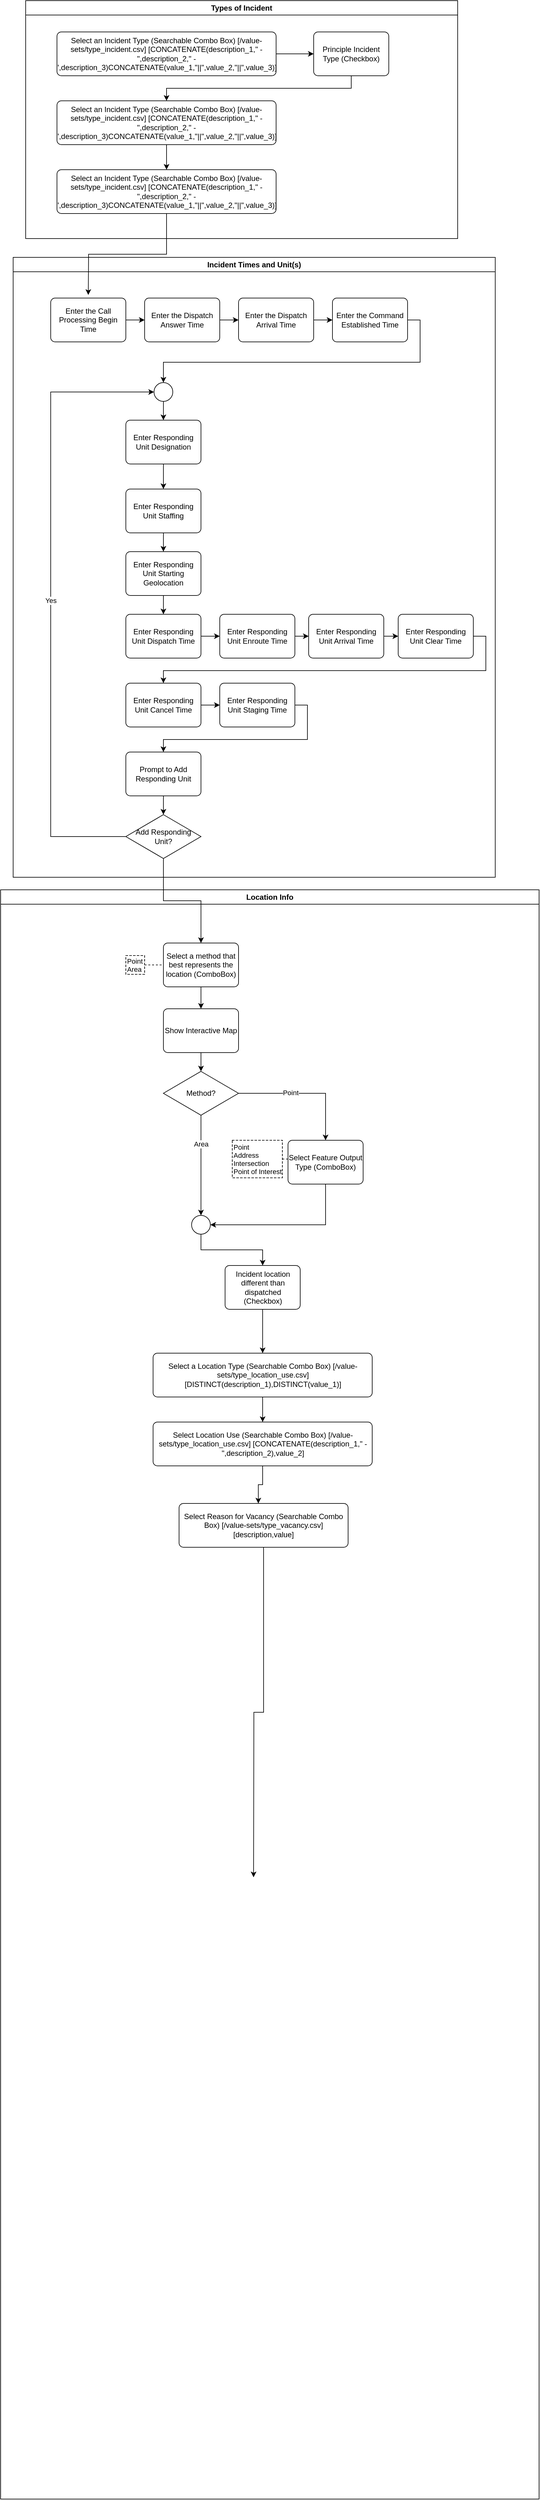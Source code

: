 <mxfile version="27.0.9" pages="7">
  <diagram id="sy2ry4PqXwD0oiYiAOHQ" name="Incident Basics">
    <mxGraphModel dx="815" dy="481" grid="1" gridSize="10" guides="1" tooltips="1" connect="1" arrows="1" fold="1" page="1" pageScale="1" pageWidth="850" pageHeight="1100" math="0" shadow="0">
      <root>
        <mxCell id="0" />
        <mxCell id="1" parent="0" />
        <mxCell id="yGMhCGlIZExSTfajq-ja-1" value="Types of Incident" style="swimlane;whiteSpace=wrap;html=1;" vertex="1" parent="1">
          <mxGeometry x="60" y="40" width="690" height="380" as="geometry" />
        </mxCell>
        <mxCell id="DJJQKfjq9lKYczgfzK40-6" style="edgeStyle=orthogonalEdgeStyle;rounded=0;orthogonalLoop=1;jettySize=auto;html=1;exitX=1;exitY=0.5;exitDx=0;exitDy=0;entryX=0;entryY=0.5;entryDx=0;entryDy=0;" edge="1" parent="yGMhCGlIZExSTfajq-ja-1" source="yGMhCGlIZExSTfajq-ja-3" target="xEwCh1YSNSlqkwGJqUVj-38">
          <mxGeometry relative="1" as="geometry" />
        </mxCell>
        <mxCell id="yGMhCGlIZExSTfajq-ja-3" value="Select an Incident Type (Searchable Combo Box) [/value-sets/type_incident.csv] [CONCATENATE(description_1,&quot; - &quot;,description_2,&quot; - &quot;,description_3)CONCATENATE(value_1,&quot;||&quot;,value_2,&quot;||&quot;,value_3)]" style="rounded=1;whiteSpace=wrap;html=1;absoluteArcSize=1;arcSize=14;strokeWidth=1;" vertex="1" parent="yGMhCGlIZExSTfajq-ja-1">
          <mxGeometry x="50" y="50" width="350" height="70" as="geometry" />
        </mxCell>
        <mxCell id="DJJQKfjq9lKYczgfzK40-8" style="edgeStyle=orthogonalEdgeStyle;rounded=0;orthogonalLoop=1;jettySize=auto;html=1;exitX=0.5;exitY=1;exitDx=0;exitDy=0;entryX=0.5;entryY=0;entryDx=0;entryDy=0;" edge="1" parent="yGMhCGlIZExSTfajq-ja-1" source="xEwCh1YSNSlqkwGJqUVj-36" target="xEwCh1YSNSlqkwGJqUVj-37">
          <mxGeometry relative="1" as="geometry" />
        </mxCell>
        <mxCell id="xEwCh1YSNSlqkwGJqUVj-36" value="Select an Incident Type (Searchable Combo Box) [/value-sets/type_incident.csv] [CONCATENATE(description_1,&quot; - &quot;,description_2,&quot; - &quot;,description_3)CONCATENATE(value_1,&quot;||&quot;,value_2,&quot;||&quot;,value_3)]" style="rounded=1;whiteSpace=wrap;html=1;absoluteArcSize=1;arcSize=14;strokeWidth=1;" vertex="1" parent="yGMhCGlIZExSTfajq-ja-1">
          <mxGeometry x="50" y="160" width="350" height="70" as="geometry" />
        </mxCell>
        <mxCell id="xEwCh1YSNSlqkwGJqUVj-37" value="Select an Incident Type (Searchable Combo Box) [/value-sets/type_incident.csv] [CONCATENATE(description_1,&quot; - &quot;,description_2,&quot; - &quot;,description_3)CONCATENATE(value_1,&quot;||&quot;,value_2,&quot;||&quot;,value_3)]" style="rounded=1;whiteSpace=wrap;html=1;absoluteArcSize=1;arcSize=14;strokeWidth=1;" vertex="1" parent="yGMhCGlIZExSTfajq-ja-1">
          <mxGeometry x="50" y="270" width="350" height="70" as="geometry" />
        </mxCell>
        <mxCell id="DJJQKfjq9lKYczgfzK40-7" style="edgeStyle=orthogonalEdgeStyle;rounded=0;orthogonalLoop=1;jettySize=auto;html=1;exitX=0.5;exitY=1;exitDx=0;exitDy=0;entryX=0.5;entryY=0;entryDx=0;entryDy=0;" edge="1" parent="yGMhCGlIZExSTfajq-ja-1" source="xEwCh1YSNSlqkwGJqUVj-38" target="xEwCh1YSNSlqkwGJqUVj-36">
          <mxGeometry relative="1" as="geometry" />
        </mxCell>
        <mxCell id="xEwCh1YSNSlqkwGJqUVj-38" value="Principle Incident Type (Checkbox)" style="rounded=1;whiteSpace=wrap;html=1;absoluteArcSize=1;arcSize=14;strokeWidth=1;" vertex="1" parent="yGMhCGlIZExSTfajq-ja-1">
          <mxGeometry x="460" y="50" width="120" height="70" as="geometry" />
        </mxCell>
        <mxCell id="xEwCh1YSNSlqkwGJqUVj-1" value="Incident Times and Unit(s)" style="swimlane;whiteSpace=wrap;html=1;" vertex="1" parent="1">
          <mxGeometry x="40" y="450" width="770" height="990" as="geometry" />
        </mxCell>
        <mxCell id="xEwCh1YSNSlqkwGJqUVj-14" style="edgeStyle=orthogonalEdgeStyle;rounded=0;orthogonalLoop=1;jettySize=auto;html=1;exitX=1;exitY=0.5;exitDx=0;exitDy=0;entryX=0.5;entryY=0;entryDx=0;entryDy=0;" edge="1" parent="xEwCh1YSNSlqkwGJqUVj-1" source="xEwCh1YSNSlqkwGJqUVj-15" target="xEwCh1YSNSlqkwGJqUVj-18">
          <mxGeometry relative="1" as="geometry" />
        </mxCell>
        <mxCell id="xEwCh1YSNSlqkwGJqUVj-3" style="edgeStyle=orthogonalEdgeStyle;rounded=0;orthogonalLoop=1;jettySize=auto;html=1;exitX=0.5;exitY=1;exitDx=0;exitDy=0;entryX=0.5;entryY=0;entryDx=0;entryDy=0;" edge="1" parent="xEwCh1YSNSlqkwGJqUVj-1" source="xEwCh1YSNSlqkwGJqUVj-4" target="xEwCh1YSNSlqkwGJqUVj-21">
          <mxGeometry relative="1" as="geometry" />
        </mxCell>
        <mxCell id="xEwCh1YSNSlqkwGJqUVj-4" value="Enter Responding Unit Staffing" style="rounded=1;whiteSpace=wrap;html=1;absoluteArcSize=1;arcSize=14;strokeWidth=1;" vertex="1" parent="xEwCh1YSNSlqkwGJqUVj-1">
          <mxGeometry x="180" y="370" width="120" height="70" as="geometry" />
        </mxCell>
        <mxCell id="xEwCh1YSNSlqkwGJqUVj-5" value="Add Responding Unit?" style="strokeWidth=1;html=1;shape=mxgraph.flowchart.decision;whiteSpace=wrap;" vertex="1" parent="xEwCh1YSNSlqkwGJqUVj-1">
          <mxGeometry x="180" y="890" width="120" height="70" as="geometry" />
        </mxCell>
        <mxCell id="xEwCh1YSNSlqkwGJqUVj-6" value="Prompt to Add Responding Unit" style="rounded=1;whiteSpace=wrap;html=1;absoluteArcSize=1;arcSize=14;strokeWidth=1;" vertex="1" parent="xEwCh1YSNSlqkwGJqUVj-1">
          <mxGeometry x="180" y="790" width="120" height="70" as="geometry" />
        </mxCell>
        <mxCell id="xEwCh1YSNSlqkwGJqUVj-7" style="edgeStyle=orthogonalEdgeStyle;rounded=0;orthogonalLoop=1;jettySize=auto;html=1;exitX=0.5;exitY=1;exitDx=0;exitDy=0;entryX=0.5;entryY=0;entryDx=0;entryDy=0;entryPerimeter=0;" edge="1" parent="xEwCh1YSNSlqkwGJqUVj-1" source="xEwCh1YSNSlqkwGJqUVj-6" target="xEwCh1YSNSlqkwGJqUVj-5">
          <mxGeometry relative="1" as="geometry">
            <mxPoint x="580" y="1115" as="targetPoint" />
          </mxGeometry>
        </mxCell>
        <mxCell id="xEwCh1YSNSlqkwGJqUVj-8" style="edgeStyle=orthogonalEdgeStyle;rounded=0;orthogonalLoop=1;jettySize=auto;html=1;exitX=1;exitY=0.5;exitDx=0;exitDy=0;entryX=0;entryY=0.5;entryDx=0;entryDy=0;" edge="1" parent="xEwCh1YSNSlqkwGJqUVj-1" source="xEwCh1YSNSlqkwGJqUVj-9" target="xEwCh1YSNSlqkwGJqUVj-11">
          <mxGeometry relative="1" as="geometry" />
        </mxCell>
        <mxCell id="xEwCh1YSNSlqkwGJqUVj-9" value="Enter Responding Unit Dispatch Time" style="rounded=1;whiteSpace=wrap;html=1;absoluteArcSize=1;arcSize=14;strokeWidth=1;" vertex="1" parent="xEwCh1YSNSlqkwGJqUVj-1">
          <mxGeometry x="180" y="570" width="120" height="70" as="geometry" />
        </mxCell>
        <mxCell id="xEwCh1YSNSlqkwGJqUVj-10" style="edgeStyle=orthogonalEdgeStyle;rounded=0;orthogonalLoop=1;jettySize=auto;html=1;exitX=1;exitY=0.5;exitDx=0;exitDy=0;entryX=0;entryY=0.5;entryDx=0;entryDy=0;" edge="1" parent="xEwCh1YSNSlqkwGJqUVj-1" source="xEwCh1YSNSlqkwGJqUVj-11" target="xEwCh1YSNSlqkwGJqUVj-13">
          <mxGeometry relative="1" as="geometry" />
        </mxCell>
        <mxCell id="xEwCh1YSNSlqkwGJqUVj-11" value="Enter Responding Unit Enroute Time" style="rounded=1;whiteSpace=wrap;html=1;absoluteArcSize=1;arcSize=14;strokeWidth=1;" vertex="1" parent="xEwCh1YSNSlqkwGJqUVj-1">
          <mxGeometry x="330" y="570" width="120" height="70" as="geometry" />
        </mxCell>
        <mxCell id="xEwCh1YSNSlqkwGJqUVj-12" style="edgeStyle=orthogonalEdgeStyle;rounded=0;orthogonalLoop=1;jettySize=auto;html=1;exitX=1;exitY=0.5;exitDx=0;exitDy=0;entryX=0;entryY=0.5;entryDx=0;entryDy=0;" edge="1" parent="xEwCh1YSNSlqkwGJqUVj-1" source="xEwCh1YSNSlqkwGJqUVj-13" target="xEwCh1YSNSlqkwGJqUVj-15">
          <mxGeometry relative="1" as="geometry" />
        </mxCell>
        <mxCell id="xEwCh1YSNSlqkwGJqUVj-13" value="Enter Responding Unit Arrival Time" style="rounded=1;whiteSpace=wrap;html=1;absoluteArcSize=1;arcSize=14;strokeWidth=1;" vertex="1" parent="xEwCh1YSNSlqkwGJqUVj-1">
          <mxGeometry x="472" y="570" width="120" height="70" as="geometry" />
        </mxCell>
        <mxCell id="xEwCh1YSNSlqkwGJqUVj-15" value="Enter Responding Unit Clear Time" style="rounded=1;whiteSpace=wrap;html=1;absoluteArcSize=1;arcSize=14;strokeWidth=1;" vertex="1" parent="xEwCh1YSNSlqkwGJqUVj-1">
          <mxGeometry x="615" y="570" width="120" height="70" as="geometry" />
        </mxCell>
        <mxCell id="xEwCh1YSNSlqkwGJqUVj-16" style="edgeStyle=orthogonalEdgeStyle;rounded=0;orthogonalLoop=1;jettySize=auto;html=1;exitX=1;exitY=0.5;exitDx=0;exitDy=0;" edge="1" parent="xEwCh1YSNSlqkwGJqUVj-1" source="xEwCh1YSNSlqkwGJqUVj-19" target="xEwCh1YSNSlqkwGJqUVj-6">
          <mxGeometry relative="1" as="geometry">
            <mxPoint x="515" y="770" as="targetPoint" />
          </mxGeometry>
        </mxCell>
        <mxCell id="xEwCh1YSNSlqkwGJqUVj-17" style="edgeStyle=orthogonalEdgeStyle;rounded=0;orthogonalLoop=1;jettySize=auto;html=1;exitX=1;exitY=0.5;exitDx=0;exitDy=0;entryX=0;entryY=0.5;entryDx=0;entryDy=0;" edge="1" parent="xEwCh1YSNSlqkwGJqUVj-1" source="xEwCh1YSNSlqkwGJqUVj-18" target="xEwCh1YSNSlqkwGJqUVj-19">
          <mxGeometry relative="1" as="geometry" />
        </mxCell>
        <mxCell id="xEwCh1YSNSlqkwGJqUVj-18" value="Enter Responding Unit Cancel Time" style="rounded=1;whiteSpace=wrap;html=1;absoluteArcSize=1;arcSize=14;strokeWidth=1;" vertex="1" parent="xEwCh1YSNSlqkwGJqUVj-1">
          <mxGeometry x="180" y="680" width="120" height="70" as="geometry" />
        </mxCell>
        <mxCell id="xEwCh1YSNSlqkwGJqUVj-19" value="Enter Responding Unit Staging Time" style="rounded=1;whiteSpace=wrap;html=1;absoluteArcSize=1;arcSize=14;strokeWidth=1;" vertex="1" parent="xEwCh1YSNSlqkwGJqUVj-1">
          <mxGeometry x="330" y="680" width="120" height="70" as="geometry" />
        </mxCell>
        <mxCell id="xEwCh1YSNSlqkwGJqUVj-20" style="edgeStyle=orthogonalEdgeStyle;rounded=0;orthogonalLoop=1;jettySize=auto;html=1;exitX=0.5;exitY=1;exitDx=0;exitDy=0;entryX=0.5;entryY=0;entryDx=0;entryDy=0;" edge="1" parent="xEwCh1YSNSlqkwGJqUVj-1" source="xEwCh1YSNSlqkwGJqUVj-21" target="xEwCh1YSNSlqkwGJqUVj-9">
          <mxGeometry relative="1" as="geometry" />
        </mxCell>
        <mxCell id="xEwCh1YSNSlqkwGJqUVj-21" value="Enter Responding Unit Starting Geolocation" style="rounded=1;whiteSpace=wrap;html=1;absoluteArcSize=1;arcSize=14;strokeWidth=1;" vertex="1" parent="xEwCh1YSNSlqkwGJqUVj-1">
          <mxGeometry x="180" y="470" width="120" height="70" as="geometry" />
        </mxCell>
        <mxCell id="xEwCh1YSNSlqkwGJqUVj-22" value="Enter Responding Unit Designation" style="rounded=1;whiteSpace=wrap;html=1;absoluteArcSize=1;arcSize=14;strokeWidth=1;" vertex="1" parent="xEwCh1YSNSlqkwGJqUVj-1">
          <mxGeometry x="180" y="260" width="120" height="70" as="geometry" />
        </mxCell>
        <mxCell id="xEwCh1YSNSlqkwGJqUVj-23" value="" style="verticalLabelPosition=bottom;verticalAlign=top;html=1;shape=mxgraph.flowchart.on-page_reference;" vertex="1" parent="xEwCh1YSNSlqkwGJqUVj-1">
          <mxGeometry x="225" y="200" width="30" height="30" as="geometry" />
        </mxCell>
        <mxCell id="xEwCh1YSNSlqkwGJqUVj-24" style="edgeStyle=orthogonalEdgeStyle;rounded=0;orthogonalLoop=1;jettySize=auto;html=1;exitX=0.5;exitY=1;exitDx=0;exitDy=0;exitPerimeter=0;entryX=0.5;entryY=0;entryDx=0;entryDy=0;" edge="1" parent="xEwCh1YSNSlqkwGJqUVj-1" source="xEwCh1YSNSlqkwGJqUVj-23" target="xEwCh1YSNSlqkwGJqUVj-22">
          <mxGeometry relative="1" as="geometry">
            <mxPoint x="230" y="280" as="targetPoint" />
          </mxGeometry>
        </mxCell>
        <mxCell id="xEwCh1YSNSlqkwGJqUVj-25" value="Yes" style="edgeStyle=orthogonalEdgeStyle;rounded=0;orthogonalLoop=1;jettySize=auto;html=1;exitX=0;exitY=0.5;exitDx=0;exitDy=0;exitPerimeter=0;entryX=0;entryY=0.5;entryDx=0;entryDy=0;entryPerimeter=0;" edge="1" parent="xEwCh1YSNSlqkwGJqUVj-1" source="xEwCh1YSNSlqkwGJqUVj-5" target="xEwCh1YSNSlqkwGJqUVj-23">
          <mxGeometry relative="1" as="geometry">
            <mxPoint x="105" y="990" as="sourcePoint" />
            <mxPoint x="225" y="255" as="targetPoint" />
            <Array as="points">
              <mxPoint x="60" y="925" />
              <mxPoint x="60" y="215" />
            </Array>
          </mxGeometry>
        </mxCell>
        <mxCell id="xEwCh1YSNSlqkwGJqUVj-26" style="edgeStyle=orthogonalEdgeStyle;rounded=0;orthogonalLoop=1;jettySize=auto;html=1;entryX=0.5;entryY=0;entryDx=0;entryDy=0;exitX=0.5;exitY=1;exitDx=0;exitDy=0;" edge="1" parent="xEwCh1YSNSlqkwGJqUVj-1" source="xEwCh1YSNSlqkwGJqUVj-22" target="xEwCh1YSNSlqkwGJqUVj-4">
          <mxGeometry relative="1" as="geometry">
            <mxPoint x="490" y="400" as="sourcePoint" />
          </mxGeometry>
        </mxCell>
        <mxCell id="DJJQKfjq9lKYczgfzK40-10" style="edgeStyle=orthogonalEdgeStyle;rounded=0;orthogonalLoop=1;jettySize=auto;html=1;exitX=1;exitY=0.5;exitDx=0;exitDy=0;entryX=0.5;entryY=0;entryDx=0;entryDy=0;entryPerimeter=0;" edge="1" parent="xEwCh1YSNSlqkwGJqUVj-1" source="qmJjD1B5kOIESel05ANp-3" target="xEwCh1YSNSlqkwGJqUVj-23">
          <mxGeometry relative="1" as="geometry">
            <mxPoint x="580" y="258" as="sourcePoint" />
          </mxGeometry>
        </mxCell>
        <mxCell id="qmJjD1B5kOIESel05ANp-1" value="Enter the Dispatch Answer Time" style="rounded=1;whiteSpace=wrap;html=1;absoluteArcSize=1;arcSize=14;strokeWidth=1;" vertex="1" parent="xEwCh1YSNSlqkwGJqUVj-1">
          <mxGeometry x="210" y="65" width="120" height="70" as="geometry" />
        </mxCell>
        <mxCell id="qmJjD1B5kOIESel05ANp-2" style="edgeStyle=orthogonalEdgeStyle;rounded=0;orthogonalLoop=1;jettySize=auto;html=1;exitX=1;exitY=0.5;exitDx=0;exitDy=0;entryX=0;entryY=0.5;entryDx=0;entryDy=0;" edge="1" parent="xEwCh1YSNSlqkwGJqUVj-1" source="qmJjD1B5kOIESel05ANp-6" target="qmJjD1B5kOIESel05ANp-3">
          <mxGeometry relative="1" as="geometry">
            <mxPoint x="552" y="100" as="sourcePoint" />
          </mxGeometry>
        </mxCell>
        <mxCell id="qmJjD1B5kOIESel05ANp-3" value="Enter the Command Established Time" style="rounded=1;whiteSpace=wrap;html=1;absoluteArcSize=1;arcSize=14;strokeWidth=1;" vertex="1" parent="xEwCh1YSNSlqkwGJqUVj-1">
          <mxGeometry x="510" y="65" width="120" height="70" as="geometry" />
        </mxCell>
        <mxCell id="qmJjD1B5kOIESel05ANp-4" value="Enter the Call Processing Begin Time" style="rounded=1;whiteSpace=wrap;html=1;absoluteArcSize=1;arcSize=14;strokeWidth=1;" vertex="1" parent="xEwCh1YSNSlqkwGJqUVj-1">
          <mxGeometry x="60" y="65" width="120" height="70" as="geometry" />
        </mxCell>
        <mxCell id="qmJjD1B5kOIESel05ANp-5" style="edgeStyle=orthogonalEdgeStyle;rounded=0;orthogonalLoop=1;jettySize=auto;html=1;exitX=1;exitY=0.5;exitDx=0;exitDy=0;entryX=0;entryY=0.5;entryDx=0;entryDy=0;" edge="1" parent="xEwCh1YSNSlqkwGJqUVj-1" source="qmJjD1B5kOIESel05ANp-4" target="qmJjD1B5kOIESel05ANp-1">
          <mxGeometry relative="1" as="geometry">
            <mxPoint x="210" y="95" as="sourcePoint" />
            <mxPoint x="220" y="125" as="targetPoint" />
          </mxGeometry>
        </mxCell>
        <mxCell id="qmJjD1B5kOIESel05ANp-6" value="Enter the Dispatch Arrival Time" style="rounded=1;whiteSpace=wrap;html=1;absoluteArcSize=1;arcSize=14;strokeWidth=1;" vertex="1" parent="xEwCh1YSNSlqkwGJqUVj-1">
          <mxGeometry x="360" y="65" width="120" height="70" as="geometry" />
        </mxCell>
        <mxCell id="qmJjD1B5kOIESel05ANp-7" style="edgeStyle=orthogonalEdgeStyle;rounded=0;orthogonalLoop=1;jettySize=auto;html=1;exitX=1;exitY=0.5;exitDx=0;exitDy=0;entryX=0;entryY=0.5;entryDx=0;entryDy=0;" edge="1" parent="xEwCh1YSNSlqkwGJqUVj-1" source="qmJjD1B5kOIESel05ANp-1" target="qmJjD1B5kOIESel05ANp-6">
          <mxGeometry relative="1" as="geometry">
            <mxPoint x="440" y="115" as="targetPoint" />
          </mxGeometry>
        </mxCell>
        <mxCell id="4HyA0bmCOsFl0Yq-U-qu-1" value="Location Info" style="swimlane;whiteSpace=wrap;html=1;" vertex="1" parent="1">
          <mxGeometry x="20" y="1460" width="860" height="2570" as="geometry" />
        </mxCell>
        <mxCell id="HsxnjOvVtGCnpX3kQ21B-9" style="edgeStyle=orthogonalEdgeStyle;rounded=0;orthogonalLoop=1;jettySize=auto;html=1;entryX=0.5;entryY=0;entryDx=0;entryDy=0;exitX=0.5;exitY=1;exitDx=0;exitDy=0;" edge="1" parent="4HyA0bmCOsFl0Yq-U-qu-1" source="HsxnjOvVtGCnpX3kQ21B-10" target="HsxnjOvVtGCnpX3kQ21B-16">
          <mxGeometry relative="1" as="geometry">
            <mxPoint x="130" y="160" as="sourcePoint" />
            <mxPoint x="170" y="250" as="targetPoint" />
          </mxGeometry>
        </mxCell>
        <mxCell id="HsxnjOvVtGCnpX3kQ21B-10" value="Select a method that best represents the location (ComboBox)" style="rounded=1;whiteSpace=wrap;html=1;absoluteArcSize=1;arcSize=14;strokeWidth=1;" vertex="1" parent="4HyA0bmCOsFl0Yq-U-qu-1">
          <mxGeometry x="260" y="85" width="120" height="70" as="geometry" />
        </mxCell>
        <mxCell id="HsxnjOvVtGCnpX3kQ21B-11" style="edgeStyle=orthogonalEdgeStyle;rounded=0;orthogonalLoop=1;jettySize=auto;html=1;exitX=0.5;exitY=1;exitDx=0;exitDy=0;exitPerimeter=0;entryX=0.5;entryY=0;entryDx=0;entryDy=0;entryPerimeter=0;" edge="1" parent="4HyA0bmCOsFl0Yq-U-qu-1" source="HsxnjOvVtGCnpX3kQ21B-13" target="HsxnjOvVtGCnpX3kQ21B-23">
          <mxGeometry relative="1" as="geometry">
            <mxPoint x="190" y="360" as="targetPoint" />
          </mxGeometry>
        </mxCell>
        <mxCell id="HsxnjOvVtGCnpX3kQ21B-12" value="Area" style="edgeLabel;html=1;align=center;verticalAlign=middle;resizable=0;points=[];" vertex="1" connectable="0" parent="HsxnjOvVtGCnpX3kQ21B-11">
          <mxGeometry x="-0.426" relative="1" as="geometry">
            <mxPoint as="offset" />
          </mxGeometry>
        </mxCell>
        <mxCell id="HsxnjOvVtGCnpX3kQ21B-13" value="Method?" style="strokeWidth=1;html=1;shape=mxgraph.flowchart.decision;whiteSpace=wrap;" vertex="1" parent="4HyA0bmCOsFl0Yq-U-qu-1">
          <mxGeometry x="260" y="290" width="120" height="70" as="geometry" />
        </mxCell>
        <mxCell id="HsxnjOvVtGCnpX3kQ21B-16" value="Show Interactive Map" style="rounded=1;whiteSpace=wrap;html=1;absoluteArcSize=1;arcSize=14;strokeWidth=1;" vertex="1" parent="4HyA0bmCOsFl0Yq-U-qu-1">
          <mxGeometry x="260" y="190" width="120" height="70" as="geometry" />
        </mxCell>
        <mxCell id="HsxnjOvVtGCnpX3kQ21B-17" style="edgeStyle=orthogonalEdgeStyle;rounded=0;orthogonalLoop=1;jettySize=auto;html=1;exitX=1;exitY=0.5;exitDx=0;exitDy=0;exitPerimeter=0;entryX=0.5;entryY=0;entryDx=0;entryDy=0;" edge="1" parent="4HyA0bmCOsFl0Yq-U-qu-1" source="HsxnjOvVtGCnpX3kQ21B-13" target="HsxnjOvVtGCnpX3kQ21B-21">
          <mxGeometry relative="1" as="geometry">
            <mxPoint x="449" y="360" as="targetPoint" />
          </mxGeometry>
        </mxCell>
        <mxCell id="HsxnjOvVtGCnpX3kQ21B-18" value="Point" style="edgeLabel;html=1;align=center;verticalAlign=middle;resizable=0;points=[];" vertex="1" connectable="0" parent="HsxnjOvVtGCnpX3kQ21B-17">
          <mxGeometry x="-0.229" y="1" relative="1" as="geometry">
            <mxPoint as="offset" />
          </mxGeometry>
        </mxCell>
        <mxCell id="HsxnjOvVtGCnpX3kQ21B-21" value="Select Feature Output Type (ComboBox)" style="rounded=1;whiteSpace=wrap;html=1;absoluteArcSize=1;arcSize=14;strokeWidth=1;" vertex="1" parent="4HyA0bmCOsFl0Yq-U-qu-1">
          <mxGeometry x="459" y="400" width="120" height="70" as="geometry" />
        </mxCell>
        <mxCell id="q8FXvyHsp9UDSg1Ed_WQ-57" style="edgeStyle=orthogonalEdgeStyle;rounded=0;orthogonalLoop=1;jettySize=auto;html=1;exitX=0.5;exitY=1;exitDx=0;exitDy=0;exitPerimeter=0;entryX=0.5;entryY=0;entryDx=0;entryDy=0;" edge="1" parent="4HyA0bmCOsFl0Yq-U-qu-1" source="HsxnjOvVtGCnpX3kQ21B-23" target="q8FXvyHsp9UDSg1Ed_WQ-60">
          <mxGeometry relative="1" as="geometry">
            <mxPoint x="190" y="510" as="targetPoint" />
          </mxGeometry>
        </mxCell>
        <mxCell id="HsxnjOvVtGCnpX3kQ21B-23" value="" style="verticalLabelPosition=bottom;verticalAlign=top;html=1;shape=mxgraph.flowchart.on-page_reference;" vertex="1" parent="4HyA0bmCOsFl0Yq-U-qu-1">
          <mxGeometry x="305" y="520" width="30" height="30" as="geometry" />
        </mxCell>
        <mxCell id="HsxnjOvVtGCnpX3kQ21B-24" style="edgeStyle=orthogonalEdgeStyle;rounded=0;orthogonalLoop=1;jettySize=auto;html=1;exitX=0.5;exitY=1;exitDx=0;exitDy=0;entryX=1;entryY=0.5;entryDx=0;entryDy=0;entryPerimeter=0;" edge="1" parent="4HyA0bmCOsFl0Yq-U-qu-1" source="HsxnjOvVtGCnpX3kQ21B-21" target="HsxnjOvVtGCnpX3kQ21B-23">
          <mxGeometry relative="1" as="geometry" />
        </mxCell>
        <mxCell id="HsxnjOvVtGCnpX3kQ21B-30" style="rounded=0;orthogonalLoop=1;jettySize=auto;html=1;exitX=1;exitY=0.5;exitDx=0;exitDy=0;endArrow=none;startFill=0;dashed=1;entryX=0;entryY=0.5;entryDx=0;entryDy=0;" edge="1" parent="4HyA0bmCOsFl0Yq-U-qu-1" source="HsxnjOvVtGCnpX3kQ21B-31" target="HsxnjOvVtGCnpX3kQ21B-10">
          <mxGeometry relative="1" as="geometry">
            <mxPoint x="76.5" y="633" as="sourcePoint" />
            <mxPoint x="196.5" y="170" as="targetPoint" />
          </mxGeometry>
        </mxCell>
        <mxCell id="HsxnjOvVtGCnpX3kQ21B-31" value="Point&#xa;Area" style="shape=table;startSize=0;container=1;collapsible=0;childLayout=tableLayout;fontSize=11;fillColor=none;strokeColor=default;labelPosition=center;verticalLabelPosition=middle;align=left;verticalAlign=middle;textDirection=ltr;dashed=1;" vertex="1" parent="4HyA0bmCOsFl0Yq-U-qu-1">
          <mxGeometry x="200" y="105" width="30" height="30" as="geometry" />
        </mxCell>
        <mxCell id="HsxnjOvVtGCnpX3kQ21B-32" style="edgeStyle=orthogonalEdgeStyle;rounded=0;orthogonalLoop=1;jettySize=auto;html=1;exitX=1;exitY=0.5;exitDx=0;exitDy=0;entryX=0;entryY=0.5;entryDx=0;entryDy=0;dashed=1;endArrow=none;startFill=0;" edge="1" parent="4HyA0bmCOsFl0Yq-U-qu-1" source="HsxnjOvVtGCnpX3kQ21B-33" target="HsxnjOvVtGCnpX3kQ21B-21">
          <mxGeometry relative="1" as="geometry" />
        </mxCell>
        <mxCell id="HsxnjOvVtGCnpX3kQ21B-33" value="Point&#xa;Address&#xa;Intersection&#xa;Point of Interest" style="shape=table;startSize=0;container=1;collapsible=0;childLayout=tableLayout;fontSize=11;fillColor=none;strokeColor=default;labelPosition=center;verticalLabelPosition=middle;align=left;verticalAlign=middle;textDirection=ltr;dashed=1;" vertex="1" parent="4HyA0bmCOsFl0Yq-U-qu-1">
          <mxGeometry x="370" y="400" width="80" height="60" as="geometry" />
        </mxCell>
        <mxCell id="DJJQKfjq9lKYczgfzK40-13" style="edgeStyle=orthogonalEdgeStyle;rounded=0;orthogonalLoop=1;jettySize=auto;html=1;exitX=0.5;exitY=1;exitDx=0;exitDy=0;entryX=0.5;entryY=0;entryDx=0;entryDy=0;entryPerimeter=0;" edge="1" parent="4HyA0bmCOsFl0Yq-U-qu-1" source="HsxnjOvVtGCnpX3kQ21B-16" target="HsxnjOvVtGCnpX3kQ21B-13">
          <mxGeometry relative="1" as="geometry" />
        </mxCell>
        <mxCell id="q8FXvyHsp9UDSg1Ed_WQ-16" style="edgeStyle=orthogonalEdgeStyle;rounded=0;orthogonalLoop=1;jettySize=auto;html=1;entryX=0.469;entryY=0;entryDx=0;entryDy=0;exitX=0.5;exitY=1;exitDx=0;exitDy=0;entryPerimeter=0;" edge="1" parent="4HyA0bmCOsFl0Yq-U-qu-1" source="q8FXvyHsp9UDSg1Ed_WQ-62" target="q8FXvyHsp9UDSg1Ed_WQ-59">
          <mxGeometry relative="1" as="geometry">
            <mxPoint x="418.5" y="1000" as="targetPoint" />
            <mxPoint x="200" y="1030" as="sourcePoint" />
          </mxGeometry>
        </mxCell>
        <mxCell id="q8FXvyHsp9UDSg1Ed_WQ-28" style="edgeStyle=orthogonalEdgeStyle;rounded=0;orthogonalLoop=1;jettySize=auto;html=1;exitX=0.5;exitY=1;exitDx=0;exitDy=0;entryX=0;entryY=0.5;entryDx=0;entryDy=0;entryPerimeter=0;" edge="1" parent="4HyA0bmCOsFl0Yq-U-qu-1" source="q8FXvyHsp9UDSg1Ed_WQ-59">
          <mxGeometry relative="1" as="geometry">
            <mxPoint x="310" y="1552" as="sourcePoint" />
            <mxPoint x="404" y="1577" as="targetPoint" />
          </mxGeometry>
        </mxCell>
        <mxCell id="q8FXvyHsp9UDSg1Ed_WQ-63" style="edgeStyle=orthogonalEdgeStyle;rounded=0;orthogonalLoop=1;jettySize=auto;html=1;exitX=0.5;exitY=1;exitDx=0;exitDy=0;entryX=0.5;entryY=0;entryDx=0;entryDy=0;" edge="1" parent="4HyA0bmCOsFl0Yq-U-qu-1" source="q8FXvyHsp9UDSg1Ed_WQ-58" target="q8FXvyHsp9UDSg1Ed_WQ-62">
          <mxGeometry relative="1" as="geometry" />
        </mxCell>
        <mxCell id="q8FXvyHsp9UDSg1Ed_WQ-58" value="Select a Location Type (Searchable Combo Box) [/value-sets/type_location_use.csv] [DISTINCT(description_1),DISTINCT(value_1)]" style="rounded=1;whiteSpace=wrap;html=1;absoluteArcSize=1;arcSize=14;strokeWidth=1;" vertex="1" parent="4HyA0bmCOsFl0Yq-U-qu-1">
          <mxGeometry x="243.5" y="740" width="350" height="70" as="geometry" />
        </mxCell>
        <mxCell id="q8FXvyHsp9UDSg1Ed_WQ-59" value="Select Reason for Vacancy (Searchable Combo Box) [/value-sets/type_vacancy.csv] [description,value]" style="rounded=1;whiteSpace=wrap;html=1;absoluteArcSize=1;arcSize=14;strokeWidth=1;" vertex="1" parent="4HyA0bmCOsFl0Yq-U-qu-1">
          <mxGeometry x="285" y="980" width="270" height="70" as="geometry" />
        </mxCell>
        <mxCell id="q8FXvyHsp9UDSg1Ed_WQ-61" style="edgeStyle=orthogonalEdgeStyle;rounded=0;orthogonalLoop=1;jettySize=auto;html=1;exitX=0.5;exitY=1;exitDx=0;exitDy=0;entryX=0.5;entryY=0;entryDx=0;entryDy=0;" edge="1" parent="4HyA0bmCOsFl0Yq-U-qu-1" source="q8FXvyHsp9UDSg1Ed_WQ-60" target="q8FXvyHsp9UDSg1Ed_WQ-58">
          <mxGeometry relative="1" as="geometry" />
        </mxCell>
        <mxCell id="q8FXvyHsp9UDSg1Ed_WQ-60" value="Incident location different than dispatched (Checkbox)" style="rounded=1;whiteSpace=wrap;html=1;absoluteArcSize=1;arcSize=14;strokeWidth=1;" vertex="1" parent="4HyA0bmCOsFl0Yq-U-qu-1">
          <mxGeometry x="358.5" y="600" width="120" height="70" as="geometry" />
        </mxCell>
        <mxCell id="q8FXvyHsp9UDSg1Ed_WQ-62" value="Select Location Use (Searchable Combo Box) [/value-sets/type_location_use.csv] [CONCATENATE(description_1,&quot; - &quot;,description_2),value_2]" style="rounded=1;whiteSpace=wrap;html=1;absoluteArcSize=1;arcSize=14;strokeWidth=1;" vertex="1" parent="4HyA0bmCOsFl0Yq-U-qu-1">
          <mxGeometry x="243.5" y="850" width="350" height="70" as="geometry" />
        </mxCell>
        <mxCell id="DJJQKfjq9lKYczgfzK40-9" style="edgeStyle=orthogonalEdgeStyle;rounded=0;orthogonalLoop=1;jettySize=auto;html=1;exitX=0.5;exitY=1;exitDx=0;exitDy=0;" edge="1" parent="1" source="xEwCh1YSNSlqkwGJqUVj-37">
          <mxGeometry relative="1" as="geometry">
            <mxPoint x="160" y="510" as="targetPoint" />
          </mxGeometry>
        </mxCell>
        <mxCell id="DJJQKfjq9lKYczgfzK40-11" style="edgeStyle=orthogonalEdgeStyle;rounded=0;orthogonalLoop=1;jettySize=auto;html=1;exitX=0.5;exitY=1;exitDx=0;exitDy=0;exitPerimeter=0;entryX=0.5;entryY=0;entryDx=0;entryDy=0;" edge="1" parent="1" source="xEwCh1YSNSlqkwGJqUVj-5" target="HsxnjOvVtGCnpX3kQ21B-10">
          <mxGeometry relative="1" as="geometry">
            <mxPoint x="340" y="1520" as="targetPoint" />
          </mxGeometry>
        </mxCell>
      </root>
    </mxGraphModel>
  </diagram>
  <diagram id="C5RBs43oDa-KdzZeNtuy" name="Location Type &amp; Use Type">
    <mxGraphModel dx="1426" dy="2010" grid="1" gridSize="10" guides="1" tooltips="1" connect="1" arrows="1" fold="1" page="1" pageScale="1" pageWidth="827" pageHeight="1169" math="0" shadow="0">
      <root>
        <mxCell id="WIyWlLk6GJQsqaUBKTNV-0" />
        <mxCell id="WIyWlLk6GJQsqaUBKTNV-1" parent="WIyWlLk6GJQsqaUBKTNV-0" />
        <mxCell id="B_yGB19ZnHMhwmuZxcMw-36" style="edgeStyle=orthogonalEdgeStyle;rounded=0;orthogonalLoop=1;jettySize=auto;html=1;exitX=0;exitY=0.5;exitDx=0;exitDy=0;exitPerimeter=0;entryX=0.5;entryY=0;entryDx=0;entryDy=0;" parent="WIyWlLk6GJQsqaUBKTNV-1" source="B_yGB19ZnHMhwmuZxcMw-3" target="B_yGB19ZnHMhwmuZxcMw-4" edge="1">
          <mxGeometry relative="1" as="geometry" />
        </mxCell>
        <mxCell id="B_yGB19ZnHMhwmuZxcMw-71" value="No" style="edgeLabel;html=1;align=center;verticalAlign=middle;resizable=0;points=[];" parent="B_yGB19ZnHMhwmuZxcMw-36" vertex="1" connectable="0">
          <mxGeometry x="-0.614" relative="1" as="geometry">
            <mxPoint as="offset" />
          </mxGeometry>
        </mxCell>
        <mxCell id="B_yGB19ZnHMhwmuZxcMw-3" value="Location in Use?" style="strokeWidth=1;html=1;shape=mxgraph.flowchart.decision;whiteSpace=wrap;" parent="WIyWlLk6GJQsqaUBKTNV-1" vertex="1">
          <mxGeometry x="319" y="-608" width="120" height="70" as="geometry" />
        </mxCell>
        <mxCell id="B_yGB19ZnHMhwmuZxcMw-4" value="Select Reason for Vacancy" style="rounded=1;whiteSpace=wrap;html=1;absoluteArcSize=1;arcSize=14;strokeWidth=1;" parent="WIyWlLk6GJQsqaUBKTNV-1" vertex="1">
          <mxGeometry x="210" y="-548" width="120" height="70" as="geometry" />
        </mxCell>
        <mxCell id="B_yGB19ZnHMhwmuZxcMw-51" style="edgeStyle=orthogonalEdgeStyle;rounded=0;orthogonalLoop=1;jettySize=auto;html=1;exitX=0.5;exitY=1;exitDx=0;exitDy=0;exitPerimeter=0;entryX=0.5;entryY=0;entryDx=0;entryDy=0;" parent="WIyWlLk6GJQsqaUBKTNV-1" source="B_yGB19ZnHMhwmuZxcMw-6" target="B_yGB19ZnHMhwmuZxcMw-40" edge="1">
          <mxGeometry relative="1" as="geometry">
            <mxPoint x="395" y="-43" as="targetPoint" />
          </mxGeometry>
        </mxCell>
        <mxCell id="B_yGB19ZnHMhwmuZxcMw-65" value="No" style="edgeLabel;html=1;align=center;verticalAlign=middle;resizable=0;points=[];" parent="B_yGB19ZnHMhwmuZxcMw-51" vertex="1" connectable="0">
          <mxGeometry x="-0.349" y="4" relative="1" as="geometry">
            <mxPoint as="offset" />
          </mxGeometry>
        </mxCell>
        <mxCell id="B_yGB19ZnHMhwmuZxcMw-56" style="edgeStyle=orthogonalEdgeStyle;rounded=0;orthogonalLoop=1;jettySize=auto;html=1;exitX=1;exitY=0.5;exitDx=0;exitDy=0;exitPerimeter=0;entryX=0.5;entryY=0;entryDx=0;entryDy=0;" parent="WIyWlLk6GJQsqaUBKTNV-1" source="B_yGB19ZnHMhwmuZxcMw-6" target="_xJtUKy5M0J4rNUI6K2G-0" edge="1">
          <mxGeometry relative="1" as="geometry">
            <mxPoint x="521.5" y="-283" as="targetPoint" />
          </mxGeometry>
        </mxCell>
        <mxCell id="B_yGB19ZnHMhwmuZxcMw-64" value="Yes" style="edgeLabel;html=1;align=center;verticalAlign=middle;resizable=0;points=[];" parent="B_yGB19ZnHMhwmuZxcMw-56" vertex="1" connectable="0">
          <mxGeometry x="-0.244" y="-2" relative="1" as="geometry">
            <mxPoint as="offset" />
          </mxGeometry>
        </mxCell>
        <mxCell id="B_yGB19ZnHMhwmuZxcMw-6" value="Location Used as Intended?" style="strokeWidth=1;html=1;shape=mxgraph.flowchart.decision;whiteSpace=wrap;" parent="WIyWlLk6GJQsqaUBKTNV-1" vertex="1">
          <mxGeometry x="319" y="-318" width="120" height="70" as="geometry" />
        </mxCell>
        <mxCell id="B_yGB19ZnHMhwmuZxcMw-17" style="edgeStyle=orthogonalEdgeStyle;rounded=0;orthogonalLoop=1;jettySize=auto;html=1;entryX=0.5;entryY=0;entryDx=0;entryDy=0;exitX=1;exitY=0.5;exitDx=0;exitDy=0;exitPerimeter=0;" parent="WIyWlLk6GJQsqaUBKTNV-1" source="B_yGB19ZnHMhwmuZxcMw-7" target="H6o2YKfTvTXRiW_VH43p-2" edge="1">
          <mxGeometry relative="1" as="geometry" />
        </mxCell>
        <mxCell id="B_yGB19ZnHMhwmuZxcMw-68" value="Yes" style="edgeLabel;html=1;align=center;verticalAlign=middle;resizable=0;points=[];" parent="B_yGB19ZnHMhwmuZxcMw-17" vertex="1" connectable="0">
          <mxGeometry x="-0.006" y="3" relative="1" as="geometry">
            <mxPoint as="offset" />
          </mxGeometry>
        </mxCell>
        <mxCell id="B_yGB19ZnHMhwmuZxcMw-7" value="Secondary Use Impacted Response?" style="strokeWidth=1;html=1;shape=mxgraph.flowchart.decision;whiteSpace=wrap;" parent="WIyWlLk6GJQsqaUBKTNV-1" vertex="1">
          <mxGeometry x="320" y="-98" width="120" height="70" as="geometry" />
        </mxCell>
        <mxCell id="B_yGB19ZnHMhwmuZxcMw-42" style="edgeStyle=orthogonalEdgeStyle;rounded=0;orthogonalLoop=1;jettySize=auto;html=1;exitX=1;exitY=0.5;exitDx=0;exitDy=0;exitPerimeter=0;entryX=0.5;entryY=0;entryDx=0;entryDy=0;" parent="WIyWlLk6GJQsqaUBKTNV-1" source="B_yGB19ZnHMhwmuZxcMw-12" target="B_yGB19ZnHMhwmuZxcMw-26" edge="1">
          <mxGeometry relative="1" as="geometry">
            <mxPoint x="570" y="340" as="targetPoint" />
          </mxGeometry>
        </mxCell>
        <mxCell id="B_yGB19ZnHMhwmuZxcMw-66" value="Yes" style="edgeLabel;html=1;align=center;verticalAlign=middle;resizable=0;points=[];" parent="B_yGB19ZnHMhwmuZxcMw-42" vertex="1" connectable="0">
          <mxGeometry x="-0.302" y="-2" relative="1" as="geometry">
            <mxPoint as="offset" />
          </mxGeometry>
        </mxCell>
        <mxCell id="B_yGB19ZnHMhwmuZxcMw-12" value="Primarily Indoors?" style="strokeWidth=1;html=1;shape=mxgraph.flowchart.decision;whiteSpace=wrap;" parent="WIyWlLk6GJQsqaUBKTNV-1" vertex="1">
          <mxGeometry x="319" y="290" width="120" height="70" as="geometry" />
        </mxCell>
        <mxCell id="B_yGB19ZnHMhwmuZxcMw-34" style="edgeStyle=orthogonalEdgeStyle;rounded=0;orthogonalLoop=1;jettySize=auto;html=1;exitX=0.5;exitY=1;exitDx=0;exitDy=0;entryX=0.5;entryY=0;entryDx=0;entryDy=0;" parent="WIyWlLk6GJQsqaUBKTNV-1" source="H6o2YKfTvTXRiW_VH43p-0" target="3rpYFuQdSerskWLOekiQ-0" edge="1">
          <mxGeometry relative="1" as="geometry">
            <mxPoint x="484.5" y="-1050" as="targetPoint" />
          </mxGeometry>
        </mxCell>
        <mxCell id="B_yGB19ZnHMhwmuZxcMw-18" value="" style="verticalLabelPosition=bottom;verticalAlign=top;html=1;shape=mxgraph.flowchart.on-page_reference;" parent="WIyWlLk6GJQsqaUBKTNV-1" vertex="1">
          <mxGeometry x="365" y="130" width="30" height="30" as="geometry" />
        </mxCell>
        <mxCell id="B_yGB19ZnHMhwmuZxcMw-19" style="edgeStyle=orthogonalEdgeStyle;rounded=0;orthogonalLoop=1;jettySize=auto;html=1;exitX=0.5;exitY=1;exitDx=0;exitDy=0;exitPerimeter=0;entryX=0.5;entryY=0;entryDx=0;entryDy=0;entryPerimeter=0;" parent="WIyWlLk6GJQsqaUBKTNV-1" source="B_yGB19ZnHMhwmuZxcMw-7" target="B_yGB19ZnHMhwmuZxcMw-18" edge="1">
          <mxGeometry relative="1" as="geometry">
            <mxPoint x="284" y="162" as="targetPoint" />
          </mxGeometry>
        </mxCell>
        <mxCell id="B_yGB19ZnHMhwmuZxcMw-69" value="No" style="edgeLabel;html=1;align=center;verticalAlign=middle;resizable=0;points=[];" parent="B_yGB19ZnHMhwmuZxcMw-19" vertex="1" connectable="0">
          <mxGeometry x="-0.296" relative="1" as="geometry">
            <mxPoint as="offset" />
          </mxGeometry>
        </mxCell>
        <mxCell id="B_yGB19ZnHMhwmuZxcMw-20" style="edgeStyle=orthogonalEdgeStyle;rounded=0;orthogonalLoop=1;jettySize=auto;html=1;entryX=1;entryY=0.5;entryDx=0;entryDy=0;entryPerimeter=0;exitX=0.5;exitY=1;exitDx=0;exitDy=0;" parent="WIyWlLk6GJQsqaUBKTNV-1" source="H6o2YKfTvTXRiW_VH43p-1" target="B_yGB19ZnHMhwmuZxcMw-18" edge="1">
          <mxGeometry relative="1" as="geometry" />
        </mxCell>
        <mxCell id="B_yGB19ZnHMhwmuZxcMw-21" style="edgeStyle=orthogonalEdgeStyle;rounded=0;orthogonalLoop=1;jettySize=auto;html=1;exitX=0.5;exitY=1;exitDx=0;exitDy=0;exitPerimeter=0;entryX=0.5;entryY=0;entryDx=0;entryDy=0;" parent="WIyWlLk6GJQsqaUBKTNV-1" source="B_yGB19ZnHMhwmuZxcMw-18" target="B_yGB19ZnHMhwmuZxcMw-25" edge="1">
          <mxGeometry relative="1" as="geometry">
            <mxPoint x="464" y="117" as="targetPoint" />
          </mxGeometry>
        </mxCell>
        <mxCell id="B_yGB19ZnHMhwmuZxcMw-25" value="Answer Question: Primarily Outdoors?" style="rounded=1;whiteSpace=wrap;html=1;absoluteArcSize=1;arcSize=14;strokeWidth=1;" parent="WIyWlLk6GJQsqaUBKTNV-1" vertex="1">
          <mxGeometry x="320" y="190" width="120" height="70" as="geometry" />
        </mxCell>
        <mxCell id="B_yGB19ZnHMhwmuZxcMw-26" value="Answer Question: People Present?" style="rounded=1;whiteSpace=wrap;html=1;absoluteArcSize=1;arcSize=14;strokeWidth=1;" parent="WIyWlLk6GJQsqaUBKTNV-1" vertex="1">
          <mxGeometry x="480" y="360" width="120" height="70" as="geometry" />
        </mxCell>
        <mxCell id="B_yGB19ZnHMhwmuZxcMw-32" value="Answer Question: Location in Use?" style="rounded=1;whiteSpace=wrap;html=1;absoluteArcSize=1;arcSize=14;strokeWidth=1;" parent="WIyWlLk6GJQsqaUBKTNV-1" vertex="1">
          <mxGeometry x="319" y="-708" width="120" height="70" as="geometry" />
        </mxCell>
        <mxCell id="B_yGB19ZnHMhwmuZxcMw-35" style="edgeStyle=orthogonalEdgeStyle;rounded=0;orthogonalLoop=1;jettySize=auto;html=1;exitX=0.5;exitY=1;exitDx=0;exitDy=0;entryX=0.5;entryY=0;entryDx=0;entryDy=0;entryPerimeter=0;" parent="WIyWlLk6GJQsqaUBKTNV-1" source="B_yGB19ZnHMhwmuZxcMw-32" target="B_yGB19ZnHMhwmuZxcMw-3" edge="1">
          <mxGeometry relative="1" as="geometry" />
        </mxCell>
        <mxCell id="B_yGB19ZnHMhwmuZxcMw-49" style="edgeStyle=orthogonalEdgeStyle;rounded=0;orthogonalLoop=1;jettySize=auto;html=1;exitX=0.5;exitY=1;exitDx=0;exitDy=0;exitPerimeter=0;entryX=0.5;entryY=0;entryDx=0;entryDy=0;" parent="WIyWlLk6GJQsqaUBKTNV-1" source="B_yGB19ZnHMhwmuZxcMw-37" target="B_yGB19ZnHMhwmuZxcMw-48" edge="1">
          <mxGeometry relative="1" as="geometry" />
        </mxCell>
        <mxCell id="B_yGB19ZnHMhwmuZxcMw-37" value="" style="verticalLabelPosition=bottom;verticalAlign=top;html=1;shape=mxgraph.flowchart.on-page_reference;" parent="WIyWlLk6GJQsqaUBKTNV-1" vertex="1">
          <mxGeometry x="364" y="-468" width="30" height="30" as="geometry" />
        </mxCell>
        <mxCell id="B_yGB19ZnHMhwmuZxcMw-38" style="edgeStyle=orthogonalEdgeStyle;rounded=0;orthogonalLoop=1;jettySize=auto;html=1;exitX=0.5;exitY=1;exitDx=0;exitDy=0;entryX=0;entryY=0.5;entryDx=0;entryDy=0;entryPerimeter=0;" parent="WIyWlLk6GJQsqaUBKTNV-1" source="B_yGB19ZnHMhwmuZxcMw-4" target="B_yGB19ZnHMhwmuZxcMw-37" edge="1">
          <mxGeometry relative="1" as="geometry" />
        </mxCell>
        <mxCell id="B_yGB19ZnHMhwmuZxcMw-39" style="edgeStyle=orthogonalEdgeStyle;rounded=0;orthogonalLoop=1;jettySize=auto;html=1;exitX=0.5;exitY=1;exitDx=0;exitDy=0;exitPerimeter=0;entryX=0.5;entryY=0;entryDx=0;entryDy=0;entryPerimeter=0;" parent="WIyWlLk6GJQsqaUBKTNV-1" source="B_yGB19ZnHMhwmuZxcMw-3" target="B_yGB19ZnHMhwmuZxcMw-37" edge="1">
          <mxGeometry relative="1" as="geometry" />
        </mxCell>
        <mxCell id="B_yGB19ZnHMhwmuZxcMw-70" value="Yes" style="edgeLabel;html=1;align=center;verticalAlign=middle;resizable=0;points=[];" parent="B_yGB19ZnHMhwmuZxcMw-39" vertex="1" connectable="0">
          <mxGeometry x="0.08" relative="1" as="geometry">
            <mxPoint as="offset" />
          </mxGeometry>
        </mxCell>
        <mxCell id="B_yGB19ZnHMhwmuZxcMw-55" style="edgeStyle=orthogonalEdgeStyle;rounded=0;orthogonalLoop=1;jettySize=auto;html=1;exitX=0.5;exitY=1;exitDx=0;exitDy=0;" parent="WIyWlLk6GJQsqaUBKTNV-1" source="B_yGB19ZnHMhwmuZxcMw-40" target="B_yGB19ZnHMhwmuZxcMw-7" edge="1">
          <mxGeometry relative="1" as="geometry" />
        </mxCell>
        <mxCell id="B_yGB19ZnHMhwmuZxcMw-40" value="Answer Question: Did Secondary Use Impact Reponse" style="rounded=1;whiteSpace=wrap;html=1;absoluteArcSize=1;arcSize=14;strokeWidth=1;" parent="WIyWlLk6GJQsqaUBKTNV-1" vertex="1">
          <mxGeometry x="319" y="-198" width="120" height="70" as="geometry" />
        </mxCell>
        <mxCell id="B_yGB19ZnHMhwmuZxcMw-45" style="edgeStyle=orthogonalEdgeStyle;rounded=0;orthogonalLoop=1;jettySize=auto;html=1;exitX=0.5;exitY=1;exitDx=0;exitDy=0;exitPerimeter=0;entryX=0.5;entryY=0;entryDx=0;entryDy=0;" parent="WIyWlLk6GJQsqaUBKTNV-1" source="B_yGB19ZnHMhwmuZxcMw-12" target="swhG6R7Fs34BHb0-WVI6-0" edge="1">
          <mxGeometry relative="1" as="geometry">
            <mxPoint x="380" y="455" as="targetPoint" />
          </mxGeometry>
        </mxCell>
        <mxCell id="B_yGB19ZnHMhwmuZxcMw-67" value="No" style="edgeLabel;html=1;align=center;verticalAlign=middle;resizable=0;points=[];" parent="B_yGB19ZnHMhwmuZxcMw-45" vertex="1" connectable="0">
          <mxGeometry x="-0.18" relative="1" as="geometry">
            <mxPoint as="offset" />
          </mxGeometry>
        </mxCell>
        <mxCell id="B_yGB19ZnHMhwmuZxcMw-47" style="edgeStyle=orthogonalEdgeStyle;rounded=0;orthogonalLoop=1;jettySize=auto;html=1;exitX=0.5;exitY=1;exitDx=0;exitDy=0;entryX=0.5;entryY=0;entryDx=0;entryDy=0;entryPerimeter=0;" parent="WIyWlLk6GJQsqaUBKTNV-1" source="B_yGB19ZnHMhwmuZxcMw-25" target="B_yGB19ZnHMhwmuZxcMw-12" edge="1">
          <mxGeometry relative="1" as="geometry" />
        </mxCell>
        <mxCell id="B_yGB19ZnHMhwmuZxcMw-48" value="Answer Question: Location Used as Intended?" style="rounded=1;whiteSpace=wrap;html=1;absoluteArcSize=1;arcSize=14;strokeWidth=1;" parent="WIyWlLk6GJQsqaUBKTNV-1" vertex="1">
          <mxGeometry x="319" y="-418" width="120" height="70" as="geometry" />
        </mxCell>
        <mxCell id="B_yGB19ZnHMhwmuZxcMw-54" style="edgeStyle=orthogonalEdgeStyle;rounded=0;orthogonalLoop=1;jettySize=auto;html=1;exitX=0.5;exitY=1;exitDx=0;exitDy=0;" parent="WIyWlLk6GJQsqaUBKTNV-1" source="B_yGB19ZnHMhwmuZxcMw-26" target="RBzdXvFoCcfJwmAA4TCk-0" edge="1">
          <mxGeometry relative="1" as="geometry">
            <mxPoint x="551.5" y="450" as="targetPoint" />
          </mxGeometry>
        </mxCell>
        <mxCell id="B_yGB19ZnHMhwmuZxcMw-57" style="edgeStyle=orthogonalEdgeStyle;rounded=0;orthogonalLoop=1;jettySize=auto;html=1;exitX=0.5;exitY=1;exitDx=0;exitDy=0;entryX=0.5;entryY=0;entryDx=0;entryDy=0;entryPerimeter=0;" parent="WIyWlLk6GJQsqaUBKTNV-1" source="B_yGB19ZnHMhwmuZxcMw-48" target="B_yGB19ZnHMhwmuZxcMw-6" edge="1">
          <mxGeometry relative="1" as="geometry" />
        </mxCell>
        <UserObject label="Displacements" link="data:page/id,pf5KzSDp-Fqg8YC3eaR_" id="RBzdXvFoCcfJwmAA4TCk-0">
          <mxCell style="verticalLabelPosition=middle;verticalAlign=middle;html=1;shape=offPageConnector;rounded=0;size=0.5;labelPosition=center;align=center;" parent="WIyWlLk6GJQsqaUBKTNV-1" vertex="1">
            <mxGeometry x="510" y="460" width="60" height="60" as="geometry" />
          </mxCell>
        </UserObject>
        <UserObject label="Risk Reduction / Fire Protection" link="data:page/id,j_wEmPTO1UGH4FJzkUWn" id="RBzdXvFoCcfJwmAA4TCk-1">
          <mxCell style="verticalLabelPosition=middle;verticalAlign=middle;html=1;shape=offPageConnector;rounded=0;size=0.5;labelPosition=center;align=center;" parent="WIyWlLk6GJQsqaUBKTNV-1" vertex="1">
            <mxGeometry x="510" y="-860" width="60" height="60" as="geometry" />
          </mxCell>
        </UserObject>
        <mxCell id="RBzdXvFoCcfJwmAA4TCk-3" style="edgeStyle=orthogonalEdgeStyle;rounded=0;orthogonalLoop=1;jettySize=auto;html=1;exitX=1;exitY=0.5;exitDx=0;exitDy=0;exitPerimeter=0;entryX=0.5;entryY=0;entryDx=0;entryDy=0;" parent="WIyWlLk6GJQsqaUBKTNV-1" source="RBzdXvFoCcfJwmAA4TCk-2" target="RBzdXvFoCcfJwmAA4TCk-1" edge="1">
          <mxGeometry relative="1" as="geometry" />
        </mxCell>
        <mxCell id="RBzdXvFoCcfJwmAA4TCk-2" value="Fire Inside Structure?" style="strokeWidth=1;html=1;shape=mxgraph.flowchart.decision;whiteSpace=wrap;" parent="WIyWlLk6GJQsqaUBKTNV-1" vertex="1">
          <mxGeometry x="318.5" y="-930" width="120" height="70" as="geometry" />
        </mxCell>
        <mxCell id="FgKdN_NZ4zWo2yRqv7o3-3" style="edgeStyle=orthogonalEdgeStyle;rounded=0;orthogonalLoop=1;jettySize=auto;html=1;exitX=0.5;exitY=1;exitDx=0;exitDy=0;exitPerimeter=0;entryX=0.5;entryY=0;entryDx=0;entryDy=0;" parent="WIyWlLk6GJQsqaUBKTNV-1" source="FgKdN_NZ4zWo2yRqv7o3-0" target="B_yGB19ZnHMhwmuZxcMw-32" edge="1">
          <mxGeometry relative="1" as="geometry" />
        </mxCell>
        <mxCell id="FgKdN_NZ4zWo2yRqv7o3-0" value="" style="verticalLabelPosition=bottom;verticalAlign=top;html=1;shape=mxgraph.flowchart.on-page_reference;" parent="WIyWlLk6GJQsqaUBKTNV-1" vertex="1">
          <mxGeometry x="363.5" y="-790" width="30" height="30" as="geometry" />
        </mxCell>
        <mxCell id="FgKdN_NZ4zWo2yRqv7o3-1" style="edgeStyle=orthogonalEdgeStyle;rounded=0;orthogonalLoop=1;jettySize=auto;html=1;exitX=0.5;exitY=1;exitDx=0;exitDy=0;exitPerimeter=0;entryX=0.5;entryY=0;entryDx=0;entryDy=0;entryPerimeter=0;" parent="WIyWlLk6GJQsqaUBKTNV-1" source="RBzdXvFoCcfJwmAA4TCk-2" target="FgKdN_NZ4zWo2yRqv7o3-0" edge="1">
          <mxGeometry relative="1" as="geometry" />
        </mxCell>
        <mxCell id="FgKdN_NZ4zWo2yRqv7o3-2" style="edgeStyle=orthogonalEdgeStyle;rounded=0;orthogonalLoop=1;jettySize=auto;html=1;exitX=0.5;exitY=1;exitDx=0;exitDy=0;entryX=1;entryY=0.5;entryDx=0;entryDy=0;entryPerimeter=0;" parent="WIyWlLk6GJQsqaUBKTNV-1" source="RBzdXvFoCcfJwmAA4TCk-1" target="FgKdN_NZ4zWo2yRqv7o3-0" edge="1">
          <mxGeometry relative="1" as="geometry" />
        </mxCell>
        <mxCell id="H6o2YKfTvTXRiW_VH43p-0" value="Select Location Type (Primary)" style="rounded=1;whiteSpace=wrap;html=1;absoluteArcSize=1;arcSize=14;strokeWidth=1;" parent="WIyWlLk6GJQsqaUBKTNV-1" vertex="1">
          <mxGeometry x="318.5" y="-1130" width="120" height="70" as="geometry" />
        </mxCell>
        <UserObject label="Location Type &amp;amp; Use Type" link="data:page/id,C5RBs43oDa-KdzZeNtuy" id="H6o2YKfTvTXRiW_VH43p-1">
          <mxCell style="verticalLabelPosition=middle;verticalAlign=middle;html=1;shape=offPageConnector;rounded=0;size=0.5;labelPosition=center;align=center;" parent="WIyWlLk6GJQsqaUBKTNV-1" vertex="1">
            <mxGeometry x="510" y="60" width="60" height="60" as="geometry" />
          </mxCell>
        </UserObject>
        <mxCell id="H6o2YKfTvTXRiW_VH43p-3" style="edgeStyle=orthogonalEdgeStyle;rounded=0;orthogonalLoop=1;jettySize=auto;html=1;exitX=0.5;exitY=1;exitDx=0;exitDy=0;entryX=0.5;entryY=0;entryDx=0;entryDy=0;" parent="WIyWlLk6GJQsqaUBKTNV-1" source="H6o2YKfTvTXRiW_VH43p-2" target="H6o2YKfTvTXRiW_VH43p-1" edge="1">
          <mxGeometry relative="1" as="geometry" />
        </mxCell>
        <mxCell id="H6o2YKfTvTXRiW_VH43p-2" value="Set locTypeUse += 1" style="rounded=1;whiteSpace=wrap;html=1;absoluteArcSize=1;arcSize=14;strokeWidth=1;" parent="WIyWlLk6GJQsqaUBKTNV-1" vertex="1">
          <mxGeometry x="480" y="-40" width="120" height="70" as="geometry" />
        </mxCell>
        <mxCell id="j1c-cHY9MihNKRZzu6_S-0" style="rounded=0;orthogonalLoop=1;jettySize=auto;html=1;exitX=1;exitY=0.5;exitDx=0;exitDy=0;entryX=0;entryY=0.5;entryDx=0;entryDy=0;endArrow=none;startFill=0;dashed=1;" parent="WIyWlLk6GJQsqaUBKTNV-1" source="j1c-cHY9MihNKRZzu6_S-1" target="B_yGB19ZnHMhwmuZxcMw-4" edge="1">
          <mxGeometry relative="1" as="geometry">
            <mxPoint x="110" y="-120" as="sourcePoint" />
            <mxPoint x="73" y="-210" as="targetPoint" />
          </mxGeometry>
        </mxCell>
        <mxCell id="j1c-cHY9MihNKRZzu6_S-1" value="New Construction/Remodel&#xa;Abandoned&#xa;For Sale/Lease&#xa;Foreclosure&#xa;State of Damage/Decay&#xa;Season/Occassionally Occupied&#xa;Unknown" style="shape=table;startSize=0;container=1;collapsible=0;childLayout=tableLayout;fontSize=11;fillColor=none;strokeColor=default;labelPosition=center;verticalLabelPosition=middle;align=left;verticalAlign=middle;textDirection=ltr;dashed=1;" parent="WIyWlLk6GJQsqaUBKTNV-1" vertex="1">
          <mxGeometry x="30" y="-563" width="170" height="100" as="geometry" />
        </mxCell>
        <mxCell id="3rpYFuQdSerskWLOekiQ-0" value="Answer Question: Is Fire Inside Structure?" style="rounded=1;whiteSpace=wrap;html=1;absoluteArcSize=1;arcSize=14;strokeWidth=1;" parent="WIyWlLk6GJQsqaUBKTNV-1" vertex="1">
          <mxGeometry x="318.5" y="-1030" width="120" height="70" as="geometry" />
        </mxCell>
        <mxCell id="3rpYFuQdSerskWLOekiQ-1" style="edgeStyle=orthogonalEdgeStyle;rounded=0;orthogonalLoop=1;jettySize=auto;html=1;exitX=0.5;exitY=1;exitDx=0;exitDy=0;entryX=0.5;entryY=0;entryDx=0;entryDy=0;entryPerimeter=0;" parent="WIyWlLk6GJQsqaUBKTNV-1" source="3rpYFuQdSerskWLOekiQ-0" target="RBzdXvFoCcfJwmAA4TCk-2" edge="1">
          <mxGeometry relative="1" as="geometry" />
        </mxCell>
        <UserObject label="Exposures" link="data:page/id,mhMmnAoUU0Cdydm1XVNN" id="_xJtUKy5M0J4rNUI6K2G-0">
          <mxCell style="verticalLabelPosition=middle;verticalAlign=middle;html=1;shape=offPageConnector;rounded=0;size=0.5;labelPosition=center;align=center;" parent="WIyWlLk6GJQsqaUBKTNV-1" vertex="1">
            <mxGeometry x="510" y="-248" width="60" height="60" as="geometry" />
          </mxCell>
        </UserObject>
        <UserObject label="Exposures" link="data:page/id,mhMmnAoUU0Cdydm1XVNN" id="swhG6R7Fs34BHb0-WVI6-0">
          <mxCell style="verticalLabelPosition=middle;verticalAlign=middle;html=1;shape=offPageConnector;rounded=0;size=0.5;labelPosition=center;align=center;" parent="WIyWlLk6GJQsqaUBKTNV-1" vertex="1">
            <mxGeometry x="348.5" y="410" width="60" height="60" as="geometry" />
          </mxCell>
        </UserObject>
      </root>
    </mxGraphModel>
  </diagram>
  <diagram id="j_wEmPTO1UGH4FJzkUWn" name="Risk Reduction / Fire Protection">
    <mxGraphModel dx="1426" dy="875" grid="1" gridSize="10" guides="1" tooltips="1" connect="1" arrows="1" fold="1" page="1" pageScale="1" pageWidth="850" pageHeight="1100" math="0" shadow="0">
      <root>
        <mxCell id="0" />
        <mxCell id="1" parent="0" />
        <mxCell id="Cp6KIcsHIWdc-tDfvrmm-1" style="edgeStyle=orthogonalEdgeStyle;rounded=0;orthogonalLoop=1;jettySize=auto;html=1;exitX=1;exitY=0.5;exitDx=0;exitDy=0;exitPerimeter=0;entryX=0;entryY=0.5;entryDx=0;entryDy=0;entryPerimeter=0;" edge="1" parent="1" source="Cp6KIcsHIWdc-tDfvrmm-5" target="L-WlzUiXhxxj-eCYdVgu-3">
          <mxGeometry relative="1" as="geometry">
            <mxPoint x="340" y="250" as="targetPoint" />
          </mxGeometry>
        </mxCell>
        <mxCell id="Cp6KIcsHIWdc-tDfvrmm-2" value="Yes" style="edgeLabel;html=1;align=center;verticalAlign=middle;resizable=0;points=[];" vertex="1" connectable="0" parent="Cp6KIcsHIWdc-tDfvrmm-1">
          <mxGeometry x="-0.291" relative="1" as="geometry">
            <mxPoint as="offset" />
          </mxGeometry>
        </mxCell>
        <mxCell id="Cp6KIcsHIWdc-tDfvrmm-3" style="edgeStyle=orthogonalEdgeStyle;rounded=0;orthogonalLoop=1;jettySize=auto;html=1;exitX=0.5;exitY=1;exitDx=0;exitDy=0;exitPerimeter=0;entryX=0.5;entryY=0;entryDx=0;entryDy=0;entryPerimeter=0;" edge="1" parent="1" source="Cp6KIcsHIWdc-tDfvrmm-5" target="L-WlzUiXhxxj-eCYdVgu-108">
          <mxGeometry relative="1" as="geometry">
            <mxPoint x="160" y="420" as="targetPoint" />
          </mxGeometry>
        </mxCell>
        <mxCell id="Cp6KIcsHIWdc-tDfvrmm-4" value="No" style="edgeLabel;html=1;align=center;verticalAlign=middle;resizable=0;points=[];" vertex="1" connectable="0" parent="Cp6KIcsHIWdc-tDfvrmm-3">
          <mxGeometry x="-0.107" y="4" relative="1" as="geometry">
            <mxPoint as="offset" />
          </mxGeometry>
        </mxCell>
        <mxCell id="Cp6KIcsHIWdc-tDfvrmm-5" value="Smoke Alarm Present?" style="strokeWidth=1;html=1;shape=mxgraph.flowchart.decision;whiteSpace=wrap;" vertex="1" parent="1">
          <mxGeometry x="90" y="230" width="120" height="70" as="geometry" />
        </mxCell>
        <mxCell id="L-WlzUiXhxxj-eCYdVgu-7" style="edgeStyle=orthogonalEdgeStyle;rounded=0;orthogonalLoop=1;jettySize=auto;html=1;exitX=1;exitY=0.5;exitDx=0;exitDy=0;entryX=0;entryY=0.5;entryDx=0;entryDy=0;" edge="1" parent="1" source="Cp6KIcsHIWdc-tDfvrmm-6" target="L-WlzUiXhxxj-eCYdVgu-5">
          <mxGeometry relative="1" as="geometry" />
        </mxCell>
        <mxCell id="Cp6KIcsHIWdc-tDfvrmm-6" value="Select Smoke Alarm Type" style="rounded=1;whiteSpace=wrap;html=1;absoluteArcSize=1;arcSize=14;strokeWidth=1;" vertex="1" parent="1">
          <mxGeometry x="320" y="230" width="120" height="70" as="geometry" />
        </mxCell>
        <mxCell id="Cp6KIcsHIWdc-tDfvrmm-15" value="Select Smoke Alarm State" style="rounded=1;whiteSpace=wrap;html=1;absoluteArcSize=1;arcSize=14;strokeWidth=1;" vertex="1" parent="1">
          <mxGeometry x="90" y="130" width="120" height="70" as="geometry" />
        </mxCell>
        <mxCell id="Cp6KIcsHIWdc-tDfvrmm-16" style="edgeStyle=orthogonalEdgeStyle;rounded=0;orthogonalLoop=1;jettySize=auto;html=1;exitX=0.5;exitY=1;exitDx=0;exitDy=0;entryX=0.5;entryY=0;entryDx=0;entryDy=0;entryPerimeter=0;" edge="1" parent="1" source="Cp6KIcsHIWdc-tDfvrmm-15" target="Cp6KIcsHIWdc-tDfvrmm-5">
          <mxGeometry relative="1" as="geometry" />
        </mxCell>
        <mxCell id="L-WlzUiXhxxj-eCYdVgu-40" style="edgeStyle=orthogonalEdgeStyle;rounded=0;orthogonalLoop=1;jettySize=auto;html=1;exitX=0;exitY=0.5;exitDx=0;exitDy=0;entryX=1;entryY=0.5;entryDx=0;entryDy=0;dashed=1;endArrow=none;startFill=0;" edge="1" parent="1" source="L-WlzUiXhxxj-eCYdVgu-1" target="Cp6KIcsHIWdc-tDfvrmm-15">
          <mxGeometry relative="1" as="geometry" />
        </mxCell>
        <mxCell id="L-WlzUiXhxxj-eCYdVgu-1" value="Not Applicable&#xa;Present&#xa;Not Present" style="shape=table;startSize=0;container=1;collapsible=0;childLayout=tableLayout;fontSize=11;fillColor=none;strokeColor=default;labelPosition=center;verticalLabelPosition=middle;align=left;verticalAlign=middle;textDirection=ltr;dashed=1;" vertex="1" parent="1">
          <mxGeometry x="240" y="140" width="90" height="50" as="geometry" />
        </mxCell>
        <mxCell id="L-WlzUiXhxxj-eCYdVgu-38" style="edgeStyle=orthogonalEdgeStyle;rounded=0;orthogonalLoop=1;jettySize=auto;html=1;exitX=0.5;exitY=0;exitDx=0;exitDy=0;entryX=0.5;entryY=1;entryDx=0;entryDy=0;dashed=1;endArrow=none;startFill=0;" edge="1" parent="1" source="L-WlzUiXhxxj-eCYdVgu-2" target="Cp6KIcsHIWdc-tDfvrmm-6">
          <mxGeometry relative="1" as="geometry" />
        </mxCell>
        <mxCell id="L-WlzUiXhxxj-eCYdVgu-2" value="Long Life Battery&#xa;Replaceable Battery&#xa;Hardwired&#xa;Interconnected&#xa;Hard of Hearing with Strobe&#xa;Bed Shaker&#xa;Combination (CO/Smoke)" style="shape=table;startSize=0;container=1;collapsible=0;childLayout=tableLayout;fontSize=11;fillColor=none;strokeColor=default;labelPosition=center;verticalLabelPosition=middle;align=left;verticalAlign=middle;textDirection=ltr;dashed=1;" vertex="1" parent="1">
          <mxGeometry x="305" y="330" width="150" height="100" as="geometry" />
        </mxCell>
        <mxCell id="L-WlzUiXhxxj-eCYdVgu-37" style="edgeStyle=orthogonalEdgeStyle;rounded=0;orthogonalLoop=1;jettySize=auto;html=1;exitX=1;exitY=0.5;exitDx=0;exitDy=0;exitPerimeter=0;" edge="1" parent="1" source="L-WlzUiXhxxj-eCYdVgu-3" target="Cp6KIcsHIWdc-tDfvrmm-6">
          <mxGeometry relative="1" as="geometry" />
        </mxCell>
        <mxCell id="L-WlzUiXhxxj-eCYdVgu-3" value="" style="verticalLabelPosition=bottom;verticalAlign=top;html=1;shape=mxgraph.flowchart.on-page_reference;" vertex="1" parent="1">
          <mxGeometry x="270" y="250" width="30" height="30" as="geometry" />
        </mxCell>
        <mxCell id="L-WlzUiXhxxj-eCYdVgu-4" value="Add a Smoke Alarm?" style="strokeWidth=1;html=1;shape=mxgraph.flowchart.decision;whiteSpace=wrap;" vertex="1" parent="1">
          <mxGeometry x="225" y="430" width="120" height="70" as="geometry" />
        </mxCell>
        <mxCell id="L-WlzUiXhxxj-eCYdVgu-5" value="Select Smoke Alarm Status" style="rounded=1;whiteSpace=wrap;html=1;absoluteArcSize=1;arcSize=14;strokeWidth=1;" vertex="1" parent="1">
          <mxGeometry x="470" y="230" width="120" height="70" as="geometry" />
        </mxCell>
        <mxCell id="L-WlzUiXhxxj-eCYdVgu-11" style="edgeStyle=orthogonalEdgeStyle;rounded=0;orthogonalLoop=1;jettySize=auto;html=1;exitX=0.5;exitY=0;exitDx=0;exitDy=0;entryX=0.5;entryY=1;entryDx=0;entryDy=0;dashed=1;endArrow=none;startFill=0;" edge="1" parent="1" source="L-WlzUiXhxxj-eCYdVgu-6" target="L-WlzUiXhxxj-eCYdVgu-5">
          <mxGeometry relative="1" as="geometry">
            <mxPoint x="510" y="330" as="targetPoint" />
          </mxGeometry>
        </mxCell>
        <mxCell id="L-WlzUiXhxxj-eCYdVgu-6" value="Working&#xa;Tested" style="shape=table;startSize=0;container=1;collapsible=0;childLayout=tableLayout;fontSize=11;fillColor=none;strokeColor=default;labelPosition=center;verticalLabelPosition=middle;align=left;verticalAlign=middle;textDirection=ltr;dashed=1;" vertex="1" parent="1">
          <mxGeometry x="505" y="330" width="50" height="30" as="geometry" />
        </mxCell>
        <mxCell id="L-WlzUiXhxxj-eCYdVgu-9" style="edgeStyle=orthogonalEdgeStyle;rounded=0;orthogonalLoop=1;jettySize=auto;html=1;exitX=1;exitY=0.5;exitDx=0;exitDy=0;entryX=0;entryY=0.5;entryDx=0;entryDy=0;" edge="1" parent="1" source="L-WlzUiXhxxj-eCYdVgu-5" target="L-WlzUiXhxxj-eCYdVgu-12">
          <mxGeometry relative="1" as="geometry">
            <mxPoint x="295" y="500" as="targetPoint" />
          </mxGeometry>
        </mxCell>
        <mxCell id="L-WlzUiXhxxj-eCYdVgu-12" value="Prompt to Add a Smoke Alarm" style="rounded=1;whiteSpace=wrap;html=1;absoluteArcSize=1;arcSize=14;strokeWidth=1;" vertex="1" parent="1">
          <mxGeometry x="607" y="230" width="120" height="70" as="geometry" />
        </mxCell>
        <mxCell id="L-WlzUiXhxxj-eCYdVgu-13" style="edgeStyle=orthogonalEdgeStyle;rounded=0;orthogonalLoop=1;jettySize=auto;html=1;exitX=0.5;exitY=1;exitDx=0;exitDy=0;entryX=1;entryY=0.5;entryDx=0;entryDy=0;entryPerimeter=0;" edge="1" parent="1" source="L-WlzUiXhxxj-eCYdVgu-12" target="L-WlzUiXhxxj-eCYdVgu-4">
          <mxGeometry relative="1" as="geometry">
            <mxPoint x="345" y="485" as="targetPoint" />
          </mxGeometry>
        </mxCell>
        <mxCell id="L-WlzUiXhxxj-eCYdVgu-39" style="edgeStyle=orthogonalEdgeStyle;rounded=0;orthogonalLoop=1;jettySize=auto;html=1;entryX=0.5;entryY=1;entryDx=0;entryDy=0;entryPerimeter=0;exitX=0.5;exitY=0;exitDx=0;exitDy=0;exitPerimeter=0;" edge="1" parent="1" source="L-WlzUiXhxxj-eCYdVgu-4" target="L-WlzUiXhxxj-eCYdVgu-3">
          <mxGeometry relative="1" as="geometry">
            <mxPoint x="285" y="440" as="sourcePoint" />
          </mxGeometry>
        </mxCell>
        <mxCell id="L-WlzUiXhxxj-eCYdVgu-111" value="Yes" style="edgeLabel;html=1;align=center;verticalAlign=middle;resizable=0;points=[];" vertex="1" connectable="0" parent="L-WlzUiXhxxj-eCYdVgu-39">
          <mxGeometry x="-0.467" y="3" relative="1" as="geometry">
            <mxPoint as="offset" />
          </mxGeometry>
        </mxCell>
        <mxCell id="L-WlzUiXhxxj-eCYdVgu-41" style="edgeStyle=orthogonalEdgeStyle;rounded=0;orthogonalLoop=1;jettySize=auto;html=1;exitX=1;exitY=0.5;exitDx=0;exitDy=0;exitPerimeter=0;entryX=0;entryY=0.5;entryDx=0;entryDy=0;entryPerimeter=0;" edge="1" parent="1" source="L-WlzUiXhxxj-eCYdVgu-45" target="L-WlzUiXhxxj-eCYdVgu-57">
          <mxGeometry relative="1" as="geometry">
            <mxPoint x="340" y="660" as="targetPoint" />
          </mxGeometry>
        </mxCell>
        <mxCell id="L-WlzUiXhxxj-eCYdVgu-42" value="Yes" style="edgeLabel;html=1;align=center;verticalAlign=middle;resizable=0;points=[];" vertex="1" connectable="0" parent="L-WlzUiXhxxj-eCYdVgu-41">
          <mxGeometry x="-0.291" relative="1" as="geometry">
            <mxPoint as="offset" />
          </mxGeometry>
        </mxCell>
        <mxCell id="L-WlzUiXhxxj-eCYdVgu-43" style="edgeStyle=orthogonalEdgeStyle;rounded=0;orthogonalLoop=1;jettySize=auto;html=1;exitX=0.5;exitY=1;exitDx=0;exitDy=0;exitPerimeter=0;entryX=0.5;entryY=0;entryDx=0;entryDy=0;entryPerimeter=0;" edge="1" parent="1" source="L-WlzUiXhxxj-eCYdVgu-45" target="L-WlzUiXhxxj-eCYdVgu-113">
          <mxGeometry relative="1" as="geometry">
            <mxPoint x="100" y="850" as="targetPoint" />
          </mxGeometry>
        </mxCell>
        <mxCell id="L-WlzUiXhxxj-eCYdVgu-44" value="No" style="edgeLabel;html=1;align=center;verticalAlign=middle;resizable=0;points=[];" vertex="1" connectable="0" parent="L-WlzUiXhxxj-eCYdVgu-43">
          <mxGeometry x="-0.107" y="4" relative="1" as="geometry">
            <mxPoint as="offset" />
          </mxGeometry>
        </mxCell>
        <mxCell id="L-WlzUiXhxxj-eCYdVgu-45" value="Fire Alarm Present" style="strokeWidth=1;html=1;shape=mxgraph.flowchart.decision;whiteSpace=wrap;" vertex="1" parent="1">
          <mxGeometry x="90" y="640" width="120" height="70" as="geometry" />
        </mxCell>
        <mxCell id="L-WlzUiXhxxj-eCYdVgu-46" style="edgeStyle=orthogonalEdgeStyle;rounded=0;orthogonalLoop=1;jettySize=auto;html=1;exitX=1;exitY=0.5;exitDx=0;exitDy=0;entryX=0;entryY=0.5;entryDx=0;entryDy=0;" edge="1" parent="1" source="L-WlzUiXhxxj-eCYdVgu-47" target="L-WlzUiXhxxj-eCYdVgu-59">
          <mxGeometry relative="1" as="geometry" />
        </mxCell>
        <mxCell id="L-WlzUiXhxxj-eCYdVgu-47" value="Select Fire Alarm Type" style="rounded=1;whiteSpace=wrap;html=1;absoluteArcSize=1;arcSize=14;strokeWidth=1;" vertex="1" parent="1">
          <mxGeometry x="320" y="640" width="120" height="70" as="geometry" />
        </mxCell>
        <mxCell id="L-WlzUiXhxxj-eCYdVgu-50" value="Select Fire Alarm State" style="rounded=1;whiteSpace=wrap;html=1;absoluteArcSize=1;arcSize=14;strokeWidth=1;" vertex="1" parent="1">
          <mxGeometry x="90" y="540" width="120" height="70" as="geometry" />
        </mxCell>
        <mxCell id="L-WlzUiXhxxj-eCYdVgu-51" style="edgeStyle=orthogonalEdgeStyle;rounded=0;orthogonalLoop=1;jettySize=auto;html=1;exitX=0.5;exitY=1;exitDx=0;exitDy=0;entryX=0.5;entryY=0;entryDx=0;entryDy=0;entryPerimeter=0;" edge="1" parent="1" source="L-WlzUiXhxxj-eCYdVgu-50" target="L-WlzUiXhxxj-eCYdVgu-45">
          <mxGeometry relative="1" as="geometry" />
        </mxCell>
        <mxCell id="L-WlzUiXhxxj-eCYdVgu-52" style="edgeStyle=orthogonalEdgeStyle;rounded=0;orthogonalLoop=1;jettySize=auto;html=1;exitX=0;exitY=0.5;exitDx=0;exitDy=0;entryX=1;entryY=0.5;entryDx=0;entryDy=0;dashed=1;endArrow=none;startFill=0;" edge="1" parent="1" source="L-WlzUiXhxxj-eCYdVgu-53" target="L-WlzUiXhxxj-eCYdVgu-50">
          <mxGeometry relative="1" as="geometry" />
        </mxCell>
        <mxCell id="L-WlzUiXhxxj-eCYdVgu-53" value="Not Applicable&#xa;Present&#xa;Not Present" style="shape=table;startSize=0;container=1;collapsible=0;childLayout=tableLayout;fontSize=11;fillColor=none;strokeColor=default;labelPosition=center;verticalLabelPosition=middle;align=left;verticalAlign=middle;textDirection=ltr;dashed=1;" vertex="1" parent="1">
          <mxGeometry x="240" y="550" width="90" height="50" as="geometry" />
        </mxCell>
        <mxCell id="L-WlzUiXhxxj-eCYdVgu-54" style="edgeStyle=orthogonalEdgeStyle;rounded=0;orthogonalLoop=1;jettySize=auto;html=1;exitX=0.5;exitY=0;exitDx=0;exitDy=0;entryX=0.5;entryY=1;entryDx=0;entryDy=0;dashed=1;endArrow=none;startFill=0;" edge="1" parent="1" source="L-WlzUiXhxxj-eCYdVgu-55" target="L-WlzUiXhxxj-eCYdVgu-47">
          <mxGeometry relative="1" as="geometry" />
        </mxCell>
        <mxCell id="L-WlzUiXhxxj-eCYdVgu-55" value="Manual&#xa;Automatic" style="shape=table;startSize=0;container=1;collapsible=0;childLayout=tableLayout;fontSize=11;fillColor=none;strokeColor=default;labelPosition=center;verticalLabelPosition=middle;align=left;verticalAlign=middle;textDirection=ltr;dashed=1;" vertex="1" parent="1">
          <mxGeometry x="350" y="740" width="60" height="40" as="geometry" />
        </mxCell>
        <mxCell id="L-WlzUiXhxxj-eCYdVgu-56" style="edgeStyle=orthogonalEdgeStyle;rounded=0;orthogonalLoop=1;jettySize=auto;html=1;exitX=1;exitY=0.5;exitDx=0;exitDy=0;exitPerimeter=0;" edge="1" parent="1" source="L-WlzUiXhxxj-eCYdVgu-57" target="L-WlzUiXhxxj-eCYdVgu-47">
          <mxGeometry relative="1" as="geometry" />
        </mxCell>
        <mxCell id="L-WlzUiXhxxj-eCYdVgu-57" value="" style="verticalLabelPosition=bottom;verticalAlign=top;html=1;shape=mxgraph.flowchart.on-page_reference;" vertex="1" parent="1">
          <mxGeometry x="270" y="660" width="30" height="30" as="geometry" />
        </mxCell>
        <mxCell id="L-WlzUiXhxxj-eCYdVgu-58" value="Add Fire Alarm?" style="strokeWidth=1;html=1;shape=mxgraph.flowchart.decision;whiteSpace=wrap;" vertex="1" parent="1">
          <mxGeometry x="225" y="840" width="120" height="70" as="geometry" />
        </mxCell>
        <mxCell id="L-WlzUiXhxxj-eCYdVgu-59" value="Select Smoke Alarm Status" style="rounded=1;whiteSpace=wrap;html=1;absoluteArcSize=1;arcSize=14;strokeWidth=1;" vertex="1" parent="1">
          <mxGeometry x="470" y="640" width="120" height="70" as="geometry" />
        </mxCell>
        <mxCell id="L-WlzUiXhxxj-eCYdVgu-60" style="edgeStyle=orthogonalEdgeStyle;rounded=0;orthogonalLoop=1;jettySize=auto;html=1;exitX=0.5;exitY=0;exitDx=0;exitDy=0;entryX=0.5;entryY=1;entryDx=0;entryDy=0;dashed=1;endArrow=none;startFill=0;" edge="1" parent="1" source="L-WlzUiXhxxj-eCYdVgu-61" target="L-WlzUiXhxxj-eCYdVgu-59">
          <mxGeometry relative="1" as="geometry">
            <mxPoint x="510" y="740" as="targetPoint" />
          </mxGeometry>
        </mxCell>
        <mxCell id="L-WlzUiXhxxj-eCYdVgu-61" value="Working&#xa;Tested" style="shape=table;startSize=0;container=1;collapsible=0;childLayout=tableLayout;fontSize=11;fillColor=none;strokeColor=default;labelPosition=center;verticalLabelPosition=middle;align=left;verticalAlign=middle;textDirection=ltr;dashed=1;" vertex="1" parent="1">
          <mxGeometry x="505" y="740" width="50" height="30" as="geometry" />
        </mxCell>
        <mxCell id="L-WlzUiXhxxj-eCYdVgu-62" style="edgeStyle=orthogonalEdgeStyle;rounded=0;orthogonalLoop=1;jettySize=auto;html=1;exitX=1;exitY=0.5;exitDx=0;exitDy=0;entryX=0;entryY=0.5;entryDx=0;entryDy=0;" edge="1" parent="1" source="L-WlzUiXhxxj-eCYdVgu-59" target="L-WlzUiXhxxj-eCYdVgu-63">
          <mxGeometry relative="1" as="geometry">
            <mxPoint x="295" y="910" as="targetPoint" />
          </mxGeometry>
        </mxCell>
        <mxCell id="L-WlzUiXhxxj-eCYdVgu-63" value="Prompt to Add Fire Alarm" style="rounded=1;whiteSpace=wrap;html=1;absoluteArcSize=1;arcSize=14;strokeWidth=1;" vertex="1" parent="1">
          <mxGeometry x="607" y="640" width="120" height="70" as="geometry" />
        </mxCell>
        <mxCell id="L-WlzUiXhxxj-eCYdVgu-64" style="edgeStyle=orthogonalEdgeStyle;rounded=0;orthogonalLoop=1;jettySize=auto;html=1;exitX=0.5;exitY=1;exitDx=0;exitDy=0;entryX=1;entryY=0.5;entryDx=0;entryDy=0;entryPerimeter=0;" edge="1" parent="1" source="L-WlzUiXhxxj-eCYdVgu-63" target="L-WlzUiXhxxj-eCYdVgu-58">
          <mxGeometry relative="1" as="geometry">
            <mxPoint x="345" y="895" as="targetPoint" />
          </mxGeometry>
        </mxCell>
        <mxCell id="L-WlzUiXhxxj-eCYdVgu-65" style="edgeStyle=orthogonalEdgeStyle;rounded=0;orthogonalLoop=1;jettySize=auto;html=1;entryX=0.5;entryY=1;entryDx=0;entryDy=0;entryPerimeter=0;exitX=0.5;exitY=0;exitDx=0;exitDy=0;exitPerimeter=0;" edge="1" parent="1" source="L-WlzUiXhxxj-eCYdVgu-58" target="L-WlzUiXhxxj-eCYdVgu-57">
          <mxGeometry relative="1" as="geometry">
            <mxPoint x="285" y="850" as="sourcePoint" />
          </mxGeometry>
        </mxCell>
        <mxCell id="L-WlzUiXhxxj-eCYdVgu-118" value="Yes" style="edgeLabel;html=1;align=center;verticalAlign=middle;resizable=0;points=[];" vertex="1" connectable="0" parent="L-WlzUiXhxxj-eCYdVgu-65">
          <mxGeometry x="-0.333" y="2" relative="1" as="geometry">
            <mxPoint as="offset" />
          </mxGeometry>
        </mxCell>
        <mxCell id="L-WlzUiXhxxj-eCYdVgu-85" style="edgeStyle=orthogonalEdgeStyle;rounded=0;orthogonalLoop=1;jettySize=auto;html=1;exitX=1;exitY=0.5;exitDx=0;exitDy=0;exitPerimeter=0;entryX=0;entryY=0.5;entryDx=0;entryDy=0;entryPerimeter=0;" edge="1" parent="1" source="L-WlzUiXhxxj-eCYdVgu-89" target="L-WlzUiXhxxj-eCYdVgu-99">
          <mxGeometry relative="1" as="geometry">
            <mxPoint x="340" y="1080" as="targetPoint" />
          </mxGeometry>
        </mxCell>
        <mxCell id="L-WlzUiXhxxj-eCYdVgu-86" value="Yes" style="edgeLabel;html=1;align=center;verticalAlign=middle;resizable=0;points=[];" vertex="1" connectable="0" parent="L-WlzUiXhxxj-eCYdVgu-85">
          <mxGeometry x="-0.291" relative="1" as="geometry">
            <mxPoint as="offset" />
          </mxGeometry>
        </mxCell>
        <mxCell id="L-WlzUiXhxxj-eCYdVgu-87" style="edgeStyle=orthogonalEdgeStyle;rounded=0;orthogonalLoop=1;jettySize=auto;html=1;exitX=0.5;exitY=1;exitDx=0;exitDy=0;exitPerimeter=0;entryX=0.5;entryY=0;entryDx=0;entryDy=0;entryPerimeter=0;" edge="1" parent="1" source="L-WlzUiXhxxj-eCYdVgu-89" target="L-WlzUiXhxxj-eCYdVgu-116">
          <mxGeometry relative="1" as="geometry">
            <mxPoint x="150" y="1360" as="targetPoint" />
          </mxGeometry>
        </mxCell>
        <mxCell id="L-WlzUiXhxxj-eCYdVgu-88" value="No" style="edgeLabel;html=1;align=center;verticalAlign=middle;resizable=0;points=[];" vertex="1" connectable="0" parent="L-WlzUiXhxxj-eCYdVgu-87">
          <mxGeometry x="-0.107" y="4" relative="1" as="geometry">
            <mxPoint as="offset" />
          </mxGeometry>
        </mxCell>
        <mxCell id="L-WlzUiXhxxj-eCYdVgu-89" value="Other Alarm Present?" style="strokeWidth=1;html=1;shape=mxgraph.flowchart.decision;whiteSpace=wrap;" vertex="1" parent="1">
          <mxGeometry x="90" y="1060" width="120" height="70" as="geometry" />
        </mxCell>
        <mxCell id="L-WlzUiXhxxj-eCYdVgu-90" style="edgeStyle=orthogonalEdgeStyle;rounded=0;orthogonalLoop=1;jettySize=auto;html=1;exitX=1;exitY=0.5;exitDx=0;exitDy=0;entryX=0;entryY=0.5;entryDx=0;entryDy=0;" edge="1" parent="1" source="L-WlzUiXhxxj-eCYdVgu-91" target="L-WlzUiXhxxj-eCYdVgu-101">
          <mxGeometry relative="1" as="geometry" />
        </mxCell>
        <mxCell id="L-WlzUiXhxxj-eCYdVgu-91" value="Select Other Alarm Type" style="rounded=1;whiteSpace=wrap;html=1;absoluteArcSize=1;arcSize=14;strokeWidth=1;" vertex="1" parent="1">
          <mxGeometry x="320" y="1060" width="120" height="70" as="geometry" />
        </mxCell>
        <mxCell id="L-WlzUiXhxxj-eCYdVgu-92" value="Select Other Alarm State" style="rounded=1;whiteSpace=wrap;html=1;absoluteArcSize=1;arcSize=14;strokeWidth=1;" vertex="1" parent="1">
          <mxGeometry x="90" y="960" width="120" height="70" as="geometry" />
        </mxCell>
        <mxCell id="L-WlzUiXhxxj-eCYdVgu-93" style="edgeStyle=orthogonalEdgeStyle;rounded=0;orthogonalLoop=1;jettySize=auto;html=1;exitX=0.5;exitY=1;exitDx=0;exitDy=0;entryX=0.5;entryY=0;entryDx=0;entryDy=0;entryPerimeter=0;" edge="1" parent="1" source="L-WlzUiXhxxj-eCYdVgu-92" target="L-WlzUiXhxxj-eCYdVgu-89">
          <mxGeometry relative="1" as="geometry" />
        </mxCell>
        <mxCell id="L-WlzUiXhxxj-eCYdVgu-94" style="edgeStyle=orthogonalEdgeStyle;rounded=0;orthogonalLoop=1;jettySize=auto;html=1;exitX=0;exitY=0.5;exitDx=0;exitDy=0;entryX=1;entryY=0.5;entryDx=0;entryDy=0;dashed=1;endArrow=none;startFill=0;" edge="1" parent="1" source="L-WlzUiXhxxj-eCYdVgu-95" target="L-WlzUiXhxxj-eCYdVgu-92">
          <mxGeometry relative="1" as="geometry" />
        </mxCell>
        <mxCell id="L-WlzUiXhxxj-eCYdVgu-95" value="Not Applicable&#xa;Present&#xa;Not Present" style="shape=table;startSize=0;container=1;collapsible=0;childLayout=tableLayout;fontSize=11;fillColor=none;strokeColor=default;labelPosition=center;verticalLabelPosition=middle;align=left;verticalAlign=middle;textDirection=ltr;dashed=1;" vertex="1" parent="1">
          <mxGeometry x="240" y="970" width="90" height="50" as="geometry" />
        </mxCell>
        <mxCell id="L-WlzUiXhxxj-eCYdVgu-96" style="edgeStyle=orthogonalEdgeStyle;rounded=0;orthogonalLoop=1;jettySize=auto;html=1;exitX=0.5;exitY=0;exitDx=0;exitDy=0;entryX=0.5;entryY=1;entryDx=0;entryDy=0;dashed=1;endArrow=none;startFill=0;" edge="1" parent="1" source="L-WlzUiXhxxj-eCYdVgu-97" target="L-WlzUiXhxxj-eCYdVgu-91">
          <mxGeometry relative="1" as="geometry" />
        </mxCell>
        <mxCell id="L-WlzUiXhxxj-eCYdVgu-97" value="Carbon Monoxide&#xa;Natural Gas&#xa;Heat Detector&#xa;Other Chemical Detector" style="shape=table;startSize=0;container=1;collapsible=0;childLayout=tableLayout;fontSize=11;fillColor=none;strokeColor=default;labelPosition=center;verticalLabelPosition=middle;align=left;verticalAlign=middle;textDirection=ltr;dashed=1;" vertex="1" parent="1">
          <mxGeometry x="315" y="1160" width="130" height="60" as="geometry" />
        </mxCell>
        <mxCell id="L-WlzUiXhxxj-eCYdVgu-98" style="edgeStyle=orthogonalEdgeStyle;rounded=0;orthogonalLoop=1;jettySize=auto;html=1;exitX=1;exitY=0.5;exitDx=0;exitDy=0;exitPerimeter=0;" edge="1" parent="1" source="L-WlzUiXhxxj-eCYdVgu-99" target="L-WlzUiXhxxj-eCYdVgu-91">
          <mxGeometry relative="1" as="geometry" />
        </mxCell>
        <mxCell id="L-WlzUiXhxxj-eCYdVgu-99" value="" style="verticalLabelPosition=bottom;verticalAlign=top;html=1;shape=mxgraph.flowchart.on-page_reference;" vertex="1" parent="1">
          <mxGeometry x="270" y="1080" width="30" height="30" as="geometry" />
        </mxCell>
        <mxCell id="L-WlzUiXhxxj-eCYdVgu-100" value="Add Other Alarm?" style="strokeWidth=1;html=1;shape=mxgraph.flowchart.decision;whiteSpace=wrap;" vertex="1" parent="1">
          <mxGeometry x="225" y="1260" width="120" height="70" as="geometry" />
        </mxCell>
        <mxCell id="L-WlzUiXhxxj-eCYdVgu-101" value="Select Other Alarm Status" style="rounded=1;whiteSpace=wrap;html=1;absoluteArcSize=1;arcSize=14;strokeWidth=1;" vertex="1" parent="1">
          <mxGeometry x="470" y="1060" width="120" height="70" as="geometry" />
        </mxCell>
        <mxCell id="L-WlzUiXhxxj-eCYdVgu-102" style="edgeStyle=orthogonalEdgeStyle;rounded=0;orthogonalLoop=1;jettySize=auto;html=1;exitX=0.5;exitY=0;exitDx=0;exitDy=0;entryX=0.5;entryY=1;entryDx=0;entryDy=0;dashed=1;endArrow=none;startFill=0;" edge="1" parent="1" source="L-WlzUiXhxxj-eCYdVgu-103" target="L-WlzUiXhxxj-eCYdVgu-101">
          <mxGeometry relative="1" as="geometry">
            <mxPoint x="510" y="1160" as="targetPoint" />
          </mxGeometry>
        </mxCell>
        <mxCell id="L-WlzUiXhxxj-eCYdVgu-103" value="Working&#xa;Tested" style="shape=table;startSize=0;container=1;collapsible=0;childLayout=tableLayout;fontSize=11;fillColor=none;strokeColor=default;labelPosition=center;verticalLabelPosition=middle;align=left;verticalAlign=middle;textDirection=ltr;dashed=1;" vertex="1" parent="1">
          <mxGeometry x="505" y="1160" width="50" height="30" as="geometry" />
        </mxCell>
        <mxCell id="L-WlzUiXhxxj-eCYdVgu-104" style="edgeStyle=orthogonalEdgeStyle;rounded=0;orthogonalLoop=1;jettySize=auto;html=1;exitX=1;exitY=0.5;exitDx=0;exitDy=0;entryX=0;entryY=0.5;entryDx=0;entryDy=0;" edge="1" parent="1" source="L-WlzUiXhxxj-eCYdVgu-101" target="L-WlzUiXhxxj-eCYdVgu-105">
          <mxGeometry relative="1" as="geometry">
            <mxPoint x="295" y="1330" as="targetPoint" />
          </mxGeometry>
        </mxCell>
        <mxCell id="L-WlzUiXhxxj-eCYdVgu-105" value="Prompt to Add Other Alarm" style="rounded=1;whiteSpace=wrap;html=1;absoluteArcSize=1;arcSize=14;strokeWidth=1;" vertex="1" parent="1">
          <mxGeometry x="607" y="1060" width="120" height="70" as="geometry" />
        </mxCell>
        <mxCell id="L-WlzUiXhxxj-eCYdVgu-106" style="edgeStyle=orthogonalEdgeStyle;rounded=0;orthogonalLoop=1;jettySize=auto;html=1;exitX=0.5;exitY=1;exitDx=0;exitDy=0;entryX=1;entryY=0.5;entryDx=0;entryDy=0;entryPerimeter=0;" edge="1" parent="1" source="L-WlzUiXhxxj-eCYdVgu-105" target="L-WlzUiXhxxj-eCYdVgu-100">
          <mxGeometry relative="1" as="geometry">
            <mxPoint x="345" y="1315" as="targetPoint" />
          </mxGeometry>
        </mxCell>
        <mxCell id="L-WlzUiXhxxj-eCYdVgu-107" style="edgeStyle=orthogonalEdgeStyle;rounded=0;orthogonalLoop=1;jettySize=auto;html=1;entryX=0.5;entryY=1;entryDx=0;entryDy=0;entryPerimeter=0;exitX=0.5;exitY=0;exitDx=0;exitDy=0;exitPerimeter=0;" edge="1" parent="1" source="L-WlzUiXhxxj-eCYdVgu-100" target="L-WlzUiXhxxj-eCYdVgu-99">
          <mxGeometry relative="1" as="geometry">
            <mxPoint x="285" y="1270" as="sourcePoint" />
          </mxGeometry>
        </mxCell>
        <mxCell id="L-WlzUiXhxxj-eCYdVgu-119" value="Yes" style="edgeLabel;html=1;align=center;verticalAlign=middle;resizable=0;points=[];" vertex="1" connectable="0" parent="L-WlzUiXhxxj-eCYdVgu-107">
          <mxGeometry x="-0.387" y="-2" relative="1" as="geometry">
            <mxPoint as="offset" />
          </mxGeometry>
        </mxCell>
        <mxCell id="L-WlzUiXhxxj-eCYdVgu-110" style="edgeStyle=orthogonalEdgeStyle;rounded=0;orthogonalLoop=1;jettySize=auto;html=1;exitX=0.5;exitY=1;exitDx=0;exitDy=0;exitPerimeter=0;entryX=0.5;entryY=0;entryDx=0;entryDy=0;" edge="1" parent="1" source="L-WlzUiXhxxj-eCYdVgu-108" target="L-WlzUiXhxxj-eCYdVgu-50">
          <mxGeometry relative="1" as="geometry" />
        </mxCell>
        <mxCell id="L-WlzUiXhxxj-eCYdVgu-108" value="" style="verticalLabelPosition=bottom;verticalAlign=top;html=1;shape=mxgraph.flowchart.on-page_reference;" vertex="1" parent="1">
          <mxGeometry x="135" y="450" width="30" height="30" as="geometry" />
        </mxCell>
        <mxCell id="L-WlzUiXhxxj-eCYdVgu-109" value="No" style="edgeStyle=orthogonalEdgeStyle;rounded=0;orthogonalLoop=1;jettySize=auto;html=1;exitX=0;exitY=0.5;exitDx=0;exitDy=0;exitPerimeter=0;entryX=1;entryY=0.5;entryDx=0;entryDy=0;entryPerimeter=0;" edge="1" parent="1" source="L-WlzUiXhxxj-eCYdVgu-4" target="L-WlzUiXhxxj-eCYdVgu-108">
          <mxGeometry relative="1" as="geometry" />
        </mxCell>
        <mxCell id="L-WlzUiXhxxj-eCYdVgu-112" style="edgeStyle=orthogonalEdgeStyle;rounded=0;orthogonalLoop=1;jettySize=auto;html=1;exitX=0.5;exitY=1;exitDx=0;exitDy=0;exitPerimeter=0;entryX=0.5;entryY=0;entryDx=0;entryDy=0;" edge="1" parent="1" source="L-WlzUiXhxxj-eCYdVgu-113" target="L-WlzUiXhxxj-eCYdVgu-92">
          <mxGeometry relative="1" as="geometry">
            <mxPoint x="135" y="930" as="targetPoint" />
          </mxGeometry>
        </mxCell>
        <mxCell id="L-WlzUiXhxxj-eCYdVgu-113" value="" style="verticalLabelPosition=bottom;verticalAlign=top;html=1;shape=mxgraph.flowchart.on-page_reference;" vertex="1" parent="1">
          <mxGeometry x="135" y="860" width="30" height="30" as="geometry" />
        </mxCell>
        <mxCell id="L-WlzUiXhxxj-eCYdVgu-114" value="No" style="edgeStyle=orthogonalEdgeStyle;rounded=0;orthogonalLoop=1;jettySize=auto;html=1;exitX=0;exitY=0.5;exitDx=0;exitDy=0;exitPerimeter=0;entryX=1;entryY=0.5;entryDx=0;entryDy=0;entryPerimeter=0;" edge="1" parent="1" target="L-WlzUiXhxxj-eCYdVgu-113" source="L-WlzUiXhxxj-eCYdVgu-58">
          <mxGeometry relative="1" as="geometry">
            <mxPoint x="210" y="855" as="sourcePoint" />
          </mxGeometry>
        </mxCell>
        <mxCell id="L-WlzUiXhxxj-eCYdVgu-115" style="edgeStyle=orthogonalEdgeStyle;rounded=0;orthogonalLoop=1;jettySize=auto;html=1;exitX=0.5;exitY=1;exitDx=0;exitDy=0;exitPerimeter=0;entryX=0.5;entryY=0;entryDx=0;entryDy=0;" edge="1" parent="1" source="L-WlzUiXhxxj-eCYdVgu-116" target="L-WlzUiXhxxj-eCYdVgu-127">
          <mxGeometry relative="1" as="geometry">
            <mxPoint x="220" y="1330" as="targetPoint" />
          </mxGeometry>
        </mxCell>
        <mxCell id="L-WlzUiXhxxj-eCYdVgu-116" value="" style="verticalLabelPosition=bottom;verticalAlign=top;html=1;shape=mxgraph.flowchart.on-page_reference;" vertex="1" parent="1">
          <mxGeometry x="135" y="1280" width="30" height="30" as="geometry" />
        </mxCell>
        <mxCell id="L-WlzUiXhxxj-eCYdVgu-117" value="No" style="edgeStyle=orthogonalEdgeStyle;rounded=0;orthogonalLoop=1;jettySize=auto;html=1;entryX=1;entryY=0.5;entryDx=0;entryDy=0;entryPerimeter=0;exitX=0;exitY=0.5;exitDx=0;exitDy=0;exitPerimeter=0;" edge="1" parent="1" target="L-WlzUiXhxxj-eCYdVgu-116" source="L-WlzUiXhxxj-eCYdVgu-100">
          <mxGeometry relative="1" as="geometry">
            <mxPoint x="280" y="1365" as="sourcePoint" />
          </mxGeometry>
        </mxCell>
        <mxCell id="L-WlzUiXhxxj-eCYdVgu-120" style="edgeStyle=orthogonalEdgeStyle;rounded=0;orthogonalLoop=1;jettySize=auto;html=1;exitX=1;exitY=0.5;exitDx=0;exitDy=0;exitPerimeter=0;entryX=0;entryY=0.5;entryDx=0;entryDy=0;entryPerimeter=0;" edge="1" parent="1" source="L-WlzUiXhxxj-eCYdVgu-124" target="L-WlzUiXhxxj-eCYdVgu-134">
          <mxGeometry relative="1" as="geometry">
            <mxPoint x="340" y="1480" as="targetPoint" />
          </mxGeometry>
        </mxCell>
        <mxCell id="L-WlzUiXhxxj-eCYdVgu-121" value="Yes" style="edgeLabel;html=1;align=center;verticalAlign=middle;resizable=0;points=[];" vertex="1" connectable="0" parent="L-WlzUiXhxxj-eCYdVgu-120">
          <mxGeometry x="-0.291" relative="1" as="geometry">
            <mxPoint as="offset" />
          </mxGeometry>
        </mxCell>
        <mxCell id="L-WlzUiXhxxj-eCYdVgu-122" style="edgeStyle=orthogonalEdgeStyle;rounded=0;orthogonalLoop=1;jettySize=auto;html=1;exitX=0.5;exitY=1;exitDx=0;exitDy=0;exitPerimeter=0;entryX=0.5;entryY=0;entryDx=0;entryDy=0;entryPerimeter=0;" edge="1" parent="1" source="L-WlzUiXhxxj-eCYdVgu-124" target="L-WlzUiXhxxj-eCYdVgu-145">
          <mxGeometry relative="1" as="geometry">
            <mxPoint x="150" y="1760" as="targetPoint" />
          </mxGeometry>
        </mxCell>
        <mxCell id="L-WlzUiXhxxj-eCYdVgu-123" value="No" style="edgeLabel;html=1;align=center;verticalAlign=middle;resizable=0;points=[];" vertex="1" connectable="0" parent="L-WlzUiXhxxj-eCYdVgu-122">
          <mxGeometry x="-0.107" y="4" relative="1" as="geometry">
            <mxPoint as="offset" />
          </mxGeometry>
        </mxCell>
        <mxCell id="L-WlzUiXhxxj-eCYdVgu-124" value="Suppression System Present?" style="strokeWidth=1;html=1;shape=mxgraph.flowchart.decision;whiteSpace=wrap;" vertex="1" parent="1">
          <mxGeometry x="90" y="1460" width="120" height="70" as="geometry" />
        </mxCell>
        <mxCell id="L-WlzUiXhxxj-eCYdVgu-125" style="edgeStyle=orthogonalEdgeStyle;rounded=0;orthogonalLoop=1;jettySize=auto;html=1;exitX=1;exitY=0.5;exitDx=0;exitDy=0;entryX=0;entryY=0.5;entryDx=0;entryDy=0;" edge="1" parent="1" source="L-WlzUiXhxxj-eCYdVgu-126" target="L-WlzUiXhxxj-eCYdVgu-140">
          <mxGeometry relative="1" as="geometry">
            <mxPoint x="570" y="1495" as="targetPoint" />
          </mxGeometry>
        </mxCell>
        <mxCell id="L-WlzUiXhxxj-eCYdVgu-126" value="Select Suppression System Type" style="rounded=1;whiteSpace=wrap;html=1;absoluteArcSize=1;arcSize=14;strokeWidth=1;" vertex="1" parent="1">
          <mxGeometry x="470" y="1460" width="120" height="70" as="geometry" />
        </mxCell>
        <mxCell id="L-WlzUiXhxxj-eCYdVgu-127" value="Select State of Suppression System" style="rounded=1;whiteSpace=wrap;html=1;absoluteArcSize=1;arcSize=14;strokeWidth=1;" vertex="1" parent="1">
          <mxGeometry x="90" y="1360" width="120" height="70" as="geometry" />
        </mxCell>
        <mxCell id="L-WlzUiXhxxj-eCYdVgu-128" style="edgeStyle=orthogonalEdgeStyle;rounded=0;orthogonalLoop=1;jettySize=auto;html=1;exitX=0.5;exitY=1;exitDx=0;exitDy=0;entryX=0.5;entryY=0;entryDx=0;entryDy=0;entryPerimeter=0;" edge="1" parent="1" source="L-WlzUiXhxxj-eCYdVgu-127" target="L-WlzUiXhxxj-eCYdVgu-124">
          <mxGeometry relative="1" as="geometry" />
        </mxCell>
        <mxCell id="L-WlzUiXhxxj-eCYdVgu-129" style="edgeStyle=orthogonalEdgeStyle;rounded=0;orthogonalLoop=1;jettySize=auto;html=1;exitX=0;exitY=0.5;exitDx=0;exitDy=0;entryX=1;entryY=0.5;entryDx=0;entryDy=0;dashed=1;endArrow=none;startFill=0;" edge="1" parent="1" source="L-WlzUiXhxxj-eCYdVgu-130" target="L-WlzUiXhxxj-eCYdVgu-127">
          <mxGeometry relative="1" as="geometry" />
        </mxCell>
        <mxCell id="L-WlzUiXhxxj-eCYdVgu-130" value="Not Applicable&#xa;Present&#xa;Not Present" style="shape=table;startSize=0;container=1;collapsible=0;childLayout=tableLayout;fontSize=11;fillColor=none;strokeColor=default;labelPosition=center;verticalLabelPosition=middle;align=left;verticalAlign=middle;textDirection=ltr;dashed=1;" vertex="1" parent="1">
          <mxGeometry x="240" y="1370" width="90" height="50" as="geometry" />
        </mxCell>
        <mxCell id="L-WlzUiXhxxj-eCYdVgu-197" style="edgeStyle=orthogonalEdgeStyle;rounded=0;orthogonalLoop=1;jettySize=auto;html=1;exitX=0.5;exitY=0;exitDx=0;exitDy=0;entryX=0.5;entryY=1;entryDx=0;entryDy=0;dashed=1;endArrow=none;startFill=0;" edge="1" parent="1" source="L-WlzUiXhxxj-eCYdVgu-132" target="L-WlzUiXhxxj-eCYdVgu-126">
          <mxGeometry relative="1" as="geometry" />
        </mxCell>
        <mxCell id="L-WlzUiXhxxj-eCYdVgu-132" value="Wet-Pipe Sprinkler System&#xa;Dry-Pipe Sprinkler System&#xa;Pre-Action System&#xa;Deluge System&#xa;Clean Agent System&#xa;Other&#xa;Unknown" style="shape=table;startSize=0;container=1;collapsible=0;childLayout=tableLayout;fontSize=11;fillColor=none;strokeColor=default;labelPosition=center;verticalLabelPosition=middle;align=left;verticalAlign=middle;textDirection=ltr;dashed=1;" vertex="1" parent="1">
          <mxGeometry x="458.5" y="1560" width="143" height="100" as="geometry" />
        </mxCell>
        <mxCell id="L-WlzUiXhxxj-eCYdVgu-133" style="edgeStyle=orthogonalEdgeStyle;rounded=0;orthogonalLoop=1;jettySize=auto;html=1;exitX=1;exitY=0.5;exitDx=0;exitDy=0;exitPerimeter=0;entryX=0;entryY=0.5;entryDx=0;entryDy=0;" edge="1" parent="1" source="L-WlzUiXhxxj-eCYdVgu-134" target="L-WlzUiXhxxj-eCYdVgu-147">
          <mxGeometry relative="1" as="geometry">
            <mxPoint x="390" y="1430" as="targetPoint" />
          </mxGeometry>
        </mxCell>
        <mxCell id="L-WlzUiXhxxj-eCYdVgu-134" value="" style="verticalLabelPosition=bottom;verticalAlign=top;html=1;shape=mxgraph.flowchart.on-page_reference;" vertex="1" parent="1">
          <mxGeometry x="270" y="1480" width="30" height="30" as="geometry" />
        </mxCell>
        <mxCell id="L-WlzUiXhxxj-eCYdVgu-135" value="Add Suppression System" style="strokeWidth=1;html=1;shape=mxgraph.flowchart.decision;whiteSpace=wrap;" vertex="1" parent="1">
          <mxGeometry x="225" y="1660" width="120" height="70" as="geometry" />
        </mxCell>
        <mxCell id="L-WlzUiXhxxj-eCYdVgu-140" value="Prompt to Add Suppression System" style="rounded=1;whiteSpace=wrap;html=1;absoluteArcSize=1;arcSize=14;strokeWidth=1;" vertex="1" parent="1">
          <mxGeometry x="607" y="1460" width="120" height="70" as="geometry" />
        </mxCell>
        <mxCell id="L-WlzUiXhxxj-eCYdVgu-141" style="edgeStyle=orthogonalEdgeStyle;rounded=0;orthogonalLoop=1;jettySize=auto;html=1;exitX=0.5;exitY=1;exitDx=0;exitDy=0;entryX=1;entryY=0.5;entryDx=0;entryDy=0;entryPerimeter=0;" edge="1" parent="1" source="L-WlzUiXhxxj-eCYdVgu-140" target="L-WlzUiXhxxj-eCYdVgu-135">
          <mxGeometry relative="1" as="geometry">
            <mxPoint x="445" y="1695" as="targetPoint" />
          </mxGeometry>
        </mxCell>
        <mxCell id="L-WlzUiXhxxj-eCYdVgu-142" style="edgeStyle=orthogonalEdgeStyle;rounded=0;orthogonalLoop=1;jettySize=auto;html=1;entryX=0.5;entryY=1;entryDx=0;entryDy=0;entryPerimeter=0;exitX=0.5;exitY=0;exitDx=0;exitDy=0;exitPerimeter=0;" edge="1" parent="1" source="L-WlzUiXhxxj-eCYdVgu-135" target="L-WlzUiXhxxj-eCYdVgu-134">
          <mxGeometry relative="1" as="geometry">
            <mxPoint x="285" y="1670" as="sourcePoint" />
          </mxGeometry>
        </mxCell>
        <mxCell id="L-WlzUiXhxxj-eCYdVgu-143" value="Yes" style="edgeLabel;html=1;align=center;verticalAlign=middle;resizable=0;points=[];" vertex="1" connectable="0" parent="L-WlzUiXhxxj-eCYdVgu-142">
          <mxGeometry x="-0.387" y="-2" relative="1" as="geometry">
            <mxPoint as="offset" />
          </mxGeometry>
        </mxCell>
        <mxCell id="L-WlzUiXhxxj-eCYdVgu-144" style="edgeStyle=orthogonalEdgeStyle;rounded=0;orthogonalLoop=1;jettySize=auto;html=1;exitX=0.5;exitY=1;exitDx=0;exitDy=0;exitPerimeter=0;entryX=0.5;entryY=0;entryDx=0;entryDy=0;" edge="1" parent="1" source="L-WlzUiXhxxj-eCYdVgu-145" target="L-WlzUiXhxxj-eCYdVgu-177">
          <mxGeometry relative="1" as="geometry">
            <mxPoint x="200" y="1740" as="targetPoint" />
          </mxGeometry>
        </mxCell>
        <mxCell id="L-WlzUiXhxxj-eCYdVgu-145" value="" style="verticalLabelPosition=bottom;verticalAlign=top;html=1;shape=mxgraph.flowchart.on-page_reference;" vertex="1" parent="1">
          <mxGeometry x="135" y="1680" width="30" height="30" as="geometry" />
        </mxCell>
        <mxCell id="L-WlzUiXhxxj-eCYdVgu-146" value="No" style="edgeStyle=orthogonalEdgeStyle;rounded=0;orthogonalLoop=1;jettySize=auto;html=1;entryX=1;entryY=0.5;entryDx=0;entryDy=0;entryPerimeter=0;exitX=0;exitY=0.5;exitDx=0;exitDy=0;exitPerimeter=0;" edge="1" parent="1" source="L-WlzUiXhxxj-eCYdVgu-135" target="L-WlzUiXhxxj-eCYdVgu-145">
          <mxGeometry relative="1" as="geometry">
            <mxPoint x="280" y="1765" as="sourcePoint" />
          </mxGeometry>
        </mxCell>
        <mxCell id="L-WlzUiXhxxj-eCYdVgu-148" style="edgeStyle=orthogonalEdgeStyle;rounded=0;orthogonalLoop=1;jettySize=auto;html=1;exitX=1;exitY=0.5;exitDx=0;exitDy=0;entryX=0;entryY=0.5;entryDx=0;entryDy=0;" edge="1" parent="1" source="L-WlzUiXhxxj-eCYdVgu-147" target="L-WlzUiXhxxj-eCYdVgu-126">
          <mxGeometry relative="1" as="geometry" />
        </mxCell>
        <mxCell id="L-WlzUiXhxxj-eCYdVgu-147" value="Enter Coverage {Full, Partial}" style="rounded=1;whiteSpace=wrap;html=1;absoluteArcSize=1;arcSize=14;strokeWidth=1;" vertex="1" parent="1">
          <mxGeometry x="320" y="1460" width="120" height="70" as="geometry" />
        </mxCell>
        <mxCell id="L-WlzUiXhxxj-eCYdVgu-170" style="edgeStyle=orthogonalEdgeStyle;rounded=0;orthogonalLoop=1;jettySize=auto;html=1;exitX=1;exitY=0.5;exitDx=0;exitDy=0;exitPerimeter=0;entryX=0;entryY=0.5;entryDx=0;entryDy=0;entryPerimeter=0;" edge="1" parent="1" source="L-WlzUiXhxxj-eCYdVgu-174" target="L-WlzUiXhxxj-eCYdVgu-184">
          <mxGeometry relative="1" as="geometry">
            <mxPoint x="340" y="1880" as="targetPoint" />
          </mxGeometry>
        </mxCell>
        <mxCell id="L-WlzUiXhxxj-eCYdVgu-171" value="Yes" style="edgeLabel;html=1;align=center;verticalAlign=middle;resizable=0;points=[];" vertex="1" connectable="0" parent="L-WlzUiXhxxj-eCYdVgu-170">
          <mxGeometry x="-0.291" relative="1" as="geometry">
            <mxPoint as="offset" />
          </mxGeometry>
        </mxCell>
        <mxCell id="L-WlzUiXhxxj-eCYdVgu-172" style="edgeStyle=orthogonalEdgeStyle;rounded=0;orthogonalLoop=1;jettySize=auto;html=1;exitX=0.5;exitY=1;exitDx=0;exitDy=0;exitPerimeter=0;entryX=0.5;entryY=0;entryDx=0;entryDy=0;entryPerimeter=0;" edge="1" parent="1" source="L-WlzUiXhxxj-eCYdVgu-174" target="L-WlzUiXhxxj-eCYdVgu-191">
          <mxGeometry relative="1" as="geometry">
            <mxPoint x="150" y="2160" as="targetPoint" />
          </mxGeometry>
        </mxCell>
        <mxCell id="L-WlzUiXhxxj-eCYdVgu-173" value="No" style="edgeLabel;html=1;align=center;verticalAlign=middle;resizable=0;points=[];" vertex="1" connectable="0" parent="L-WlzUiXhxxj-eCYdVgu-172">
          <mxGeometry x="-0.107" y="4" relative="1" as="geometry">
            <mxPoint as="offset" />
          </mxGeometry>
        </mxCell>
        <mxCell id="L-WlzUiXhxxj-eCYdVgu-174" value="Cooking Suppression Present?" style="strokeWidth=1;html=1;shape=mxgraph.flowchart.decision;whiteSpace=wrap;" vertex="1" parent="1">
          <mxGeometry x="90" y="1860" width="120" height="70" as="geometry" />
        </mxCell>
        <mxCell id="L-WlzUiXhxxj-eCYdVgu-175" style="edgeStyle=orthogonalEdgeStyle;rounded=0;orthogonalLoop=1;jettySize=auto;html=1;exitX=1;exitY=0.5;exitDx=0;exitDy=0;entryX=0;entryY=0.5;entryDx=0;entryDy=0;" edge="1" parent="1" source="L-WlzUiXhxxj-eCYdVgu-176" target="L-WlzUiXhxxj-eCYdVgu-186">
          <mxGeometry relative="1" as="geometry">
            <mxPoint x="420" y="1895" as="targetPoint" />
          </mxGeometry>
        </mxCell>
        <mxCell id="L-WlzUiXhxxj-eCYdVgu-176" value="Select Cooking Suppression Type" style="rounded=1;whiteSpace=wrap;html=1;absoluteArcSize=1;arcSize=14;strokeWidth=1;" vertex="1" parent="1">
          <mxGeometry x="320" y="1860" width="120" height="70" as="geometry" />
        </mxCell>
        <mxCell id="L-WlzUiXhxxj-eCYdVgu-177" value="Select State of Cooking Suppression" style="rounded=1;whiteSpace=wrap;html=1;absoluteArcSize=1;arcSize=14;strokeWidth=1;" vertex="1" parent="1">
          <mxGeometry x="90" y="1760" width="120" height="70" as="geometry" />
        </mxCell>
        <mxCell id="L-WlzUiXhxxj-eCYdVgu-178" style="edgeStyle=orthogonalEdgeStyle;rounded=0;orthogonalLoop=1;jettySize=auto;html=1;exitX=0.5;exitY=1;exitDx=0;exitDy=0;entryX=0.5;entryY=0;entryDx=0;entryDy=0;entryPerimeter=0;" edge="1" parent="1" source="L-WlzUiXhxxj-eCYdVgu-177" target="L-WlzUiXhxxj-eCYdVgu-174">
          <mxGeometry relative="1" as="geometry" />
        </mxCell>
        <mxCell id="L-WlzUiXhxxj-eCYdVgu-179" style="edgeStyle=orthogonalEdgeStyle;rounded=0;orthogonalLoop=1;jettySize=auto;html=1;exitX=0;exitY=0.5;exitDx=0;exitDy=0;entryX=1;entryY=0.5;entryDx=0;entryDy=0;dashed=1;endArrow=none;startFill=0;" edge="1" parent="1" source="L-WlzUiXhxxj-eCYdVgu-180" target="L-WlzUiXhxxj-eCYdVgu-177">
          <mxGeometry relative="1" as="geometry" />
        </mxCell>
        <mxCell id="L-WlzUiXhxxj-eCYdVgu-180" value="Not Applicable&#xa;Present&#xa;Not Present" style="shape=table;startSize=0;container=1;collapsible=0;childLayout=tableLayout;fontSize=11;fillColor=none;strokeColor=default;labelPosition=center;verticalLabelPosition=middle;align=left;verticalAlign=middle;textDirection=ltr;dashed=1;" vertex="1" parent="1">
          <mxGeometry x="240" y="1770" width="90" height="50" as="geometry" />
        </mxCell>
        <mxCell id="L-WlzUiXhxxj-eCYdVgu-181" style="edgeStyle=orthogonalEdgeStyle;rounded=0;orthogonalLoop=1;jettySize=auto;html=1;exitX=0.5;exitY=0;exitDx=0;exitDy=0;entryX=0.5;entryY=1;entryDx=0;entryDy=0;dashed=1;endArrow=none;startFill=0;" edge="1" parent="1" source="L-WlzUiXhxxj-eCYdVgu-182" target="L-WlzUiXhxxj-eCYdVgu-176">
          <mxGeometry relative="1" as="geometry" />
        </mxCell>
        <mxCell id="L-WlzUiXhxxj-eCYdVgu-182" value="Commercial Hood System&#xa;Residential Hood System&#xa;Temperature Limiting Stove&#xa;Electrical Power Cutoff Device&#xa;Non Applicable&#xa;Unknown" style="shape=table;startSize=0;container=1;collapsible=0;childLayout=tableLayout;fontSize=11;fillColor=none;strokeColor=default;labelPosition=center;verticalLabelPosition=middle;align=left;verticalAlign=middle;textDirection=ltr;dashed=1;" vertex="1" parent="1">
          <mxGeometry x="305.5" y="1950" width="153" height="80" as="geometry" />
        </mxCell>
        <mxCell id="L-WlzUiXhxxj-eCYdVgu-183" style="edgeStyle=orthogonalEdgeStyle;rounded=0;orthogonalLoop=1;jettySize=auto;html=1;exitX=1;exitY=0.5;exitDx=0;exitDy=0;exitPerimeter=0;entryX=0;entryY=0.5;entryDx=0;entryDy=0;" edge="1" parent="1" source="L-WlzUiXhxxj-eCYdVgu-184" target="L-WlzUiXhxxj-eCYdVgu-176">
          <mxGeometry relative="1" as="geometry">
            <mxPoint x="320" y="1895" as="targetPoint" />
          </mxGeometry>
        </mxCell>
        <mxCell id="L-WlzUiXhxxj-eCYdVgu-184" value="" style="verticalLabelPosition=bottom;verticalAlign=top;html=1;shape=mxgraph.flowchart.on-page_reference;" vertex="1" parent="1">
          <mxGeometry x="270" y="1880" width="30" height="30" as="geometry" />
        </mxCell>
        <mxCell id="L-WlzUiXhxxj-eCYdVgu-185" value="Add Suppression System" style="strokeWidth=1;html=1;shape=mxgraph.flowchart.decision;whiteSpace=wrap;" vertex="1" parent="1">
          <mxGeometry x="225" y="2060" width="120" height="70" as="geometry" />
        </mxCell>
        <mxCell id="L-WlzUiXhxxj-eCYdVgu-186" value="Prompt to Add Cooking Suppression" style="rounded=1;whiteSpace=wrap;html=1;absoluteArcSize=1;arcSize=14;strokeWidth=1;" vertex="1" parent="1">
          <mxGeometry x="457" y="1860" width="120" height="70" as="geometry" />
        </mxCell>
        <mxCell id="L-WlzUiXhxxj-eCYdVgu-187" style="edgeStyle=orthogonalEdgeStyle;rounded=0;orthogonalLoop=1;jettySize=auto;html=1;exitX=0.5;exitY=1;exitDx=0;exitDy=0;entryX=1;entryY=0.5;entryDx=0;entryDy=0;entryPerimeter=0;" edge="1" parent="1" source="L-WlzUiXhxxj-eCYdVgu-186" target="L-WlzUiXhxxj-eCYdVgu-185">
          <mxGeometry relative="1" as="geometry">
            <mxPoint x="445" y="2095" as="targetPoint" />
          </mxGeometry>
        </mxCell>
        <mxCell id="L-WlzUiXhxxj-eCYdVgu-188" style="edgeStyle=orthogonalEdgeStyle;rounded=0;orthogonalLoop=1;jettySize=auto;html=1;entryX=0.5;entryY=1;entryDx=0;entryDy=0;entryPerimeter=0;exitX=0.5;exitY=0;exitDx=0;exitDy=0;exitPerimeter=0;" edge="1" parent="1" source="L-WlzUiXhxxj-eCYdVgu-185" target="L-WlzUiXhxxj-eCYdVgu-184">
          <mxGeometry relative="1" as="geometry">
            <mxPoint x="285" y="2070" as="sourcePoint" />
          </mxGeometry>
        </mxCell>
        <mxCell id="L-WlzUiXhxxj-eCYdVgu-189" value="Yes" style="edgeLabel;html=1;align=center;verticalAlign=middle;resizable=0;points=[];" vertex="1" connectable="0" parent="L-WlzUiXhxxj-eCYdVgu-188">
          <mxGeometry x="-0.387" y="-2" relative="1" as="geometry">
            <mxPoint as="offset" />
          </mxGeometry>
        </mxCell>
        <mxCell id="L-WlzUiXhxxj-eCYdVgu-191" value="" style="verticalLabelPosition=bottom;verticalAlign=top;html=1;shape=mxgraph.flowchart.on-page_reference;" vertex="1" parent="1">
          <mxGeometry x="135" y="2080" width="30" height="30" as="geometry" />
        </mxCell>
        <mxCell id="L-WlzUiXhxxj-eCYdVgu-192" value="No" style="edgeStyle=orthogonalEdgeStyle;rounded=0;orthogonalLoop=1;jettySize=auto;html=1;entryX=1;entryY=0.5;entryDx=0;entryDy=0;entryPerimeter=0;exitX=0;exitY=0.5;exitDx=0;exitDy=0;exitPerimeter=0;" edge="1" parent="1" source="L-WlzUiXhxxj-eCYdVgu-185" target="L-WlzUiXhxxj-eCYdVgu-191">
          <mxGeometry relative="1" as="geometry">
            <mxPoint x="280" y="2165" as="sourcePoint" />
          </mxGeometry>
        </mxCell>
      </root>
    </mxGraphModel>
  </diagram>
  <diagram id="pf5KzSDp-Fqg8YC3eaR_" name="Displacements">
    <mxGraphModel dx="1426" dy="875" grid="1" gridSize="10" guides="1" tooltips="1" connect="1" arrows="1" fold="1" page="1" pageScale="1" pageWidth="850" pageHeight="1100" math="0" shadow="0">
      <root>
        <mxCell id="0" />
        <mxCell id="1" parent="0" />
        <mxCell id="9JaiTAcoArpPqLDZcb3_-1" style="edgeStyle=orthogonalEdgeStyle;rounded=0;orthogonalLoop=1;jettySize=auto;html=1;exitX=1;exitY=0.5;exitDx=0;exitDy=0;exitPerimeter=0;entryX=0.5;entryY=0;entryDx=0;entryDy=0;" edge="1" parent="1" source="9JaiTAcoArpPqLDZcb3_-5" target="9JaiTAcoArpPqLDZcb3_-6">
          <mxGeometry relative="1" as="geometry" />
        </mxCell>
        <mxCell id="9JaiTAcoArpPqLDZcb3_-2" value="Yes" style="edgeLabel;html=1;align=center;verticalAlign=middle;resizable=0;points=[];" vertex="1" connectable="0" parent="9JaiTAcoArpPqLDZcb3_-1">
          <mxGeometry x="-0.291" relative="1" as="geometry">
            <mxPoint as="offset" />
          </mxGeometry>
        </mxCell>
        <mxCell id="9JaiTAcoArpPqLDZcb3_-3" style="edgeStyle=orthogonalEdgeStyle;rounded=0;orthogonalLoop=1;jettySize=auto;html=1;exitX=0.5;exitY=1;exitDx=0;exitDy=0;exitPerimeter=0;entryX=0.5;entryY=0;entryDx=0;entryDy=0;" edge="1" parent="1" source="9JaiTAcoArpPqLDZcb3_-5" target="9JaiTAcoArpPqLDZcb3_-14">
          <mxGeometry relative="1" as="geometry">
            <mxPoint x="240" y="410" as="targetPoint" />
          </mxGeometry>
        </mxCell>
        <mxCell id="9JaiTAcoArpPqLDZcb3_-4" value="No" style="edgeLabel;html=1;align=center;verticalAlign=middle;resizable=0;points=[];" vertex="1" connectable="0" parent="9JaiTAcoArpPqLDZcb3_-3">
          <mxGeometry x="-0.107" y="4" relative="1" as="geometry">
            <mxPoint as="offset" />
          </mxGeometry>
        </mxCell>
        <mxCell id="9JaiTAcoArpPqLDZcb3_-5" value="Occupant or Business Displaced?" style="strokeWidth=1;html=1;shape=mxgraph.flowchart.decision;whiteSpace=wrap;" vertex="1" parent="1">
          <mxGeometry x="330" y="190" width="120" height="70" as="geometry" />
        </mxCell>
        <mxCell id="9JaiTAcoArpPqLDZcb3_-6" value="Enter Number of Occupants/Businesses Displaced" style="rounded=1;whiteSpace=wrap;html=1;absoluteArcSize=1;arcSize=14;strokeWidth=1;" vertex="1" parent="1">
          <mxGeometry x="483" y="260" width="120" height="70" as="geometry" />
        </mxCell>
        <mxCell id="9JaiTAcoArpPqLDZcb3_-7" value="Select One or More Causes of Displacement" style="rounded=1;whiteSpace=wrap;html=1;absoluteArcSize=1;arcSize=14;strokeWidth=1;" vertex="1" parent="1">
          <mxGeometry x="483" y="360" width="120" height="70" as="geometry" />
        </mxCell>
        <mxCell id="9JaiTAcoArpPqLDZcb3_-8" style="edgeStyle=orthogonalEdgeStyle;rounded=0;orthogonalLoop=1;jettySize=auto;html=1;exitX=0.5;exitY=1;exitDx=0;exitDy=0;entryX=0.5;entryY=0;entryDx=0;entryDy=0;" edge="1" parent="1" source="9JaiTAcoArpPqLDZcb3_-6" target="9JaiTAcoArpPqLDZcb3_-7">
          <mxGeometry relative="1" as="geometry">
            <mxPoint x="890" y="480" as="targetPoint" />
          </mxGeometry>
        </mxCell>
        <mxCell id="9JaiTAcoArpPqLDZcb3_-11" style="edgeStyle=orthogonalEdgeStyle;rounded=0;orthogonalLoop=1;jettySize=auto;html=1;exitX=0.5;exitY=1;exitDx=0;exitDy=0;entryX=1;entryY=0.5;entryDx=0;entryDy=0;" edge="1" parent="1" source="9JaiTAcoArpPqLDZcb3_-7" target="9JaiTAcoArpPqLDZcb3_-14">
          <mxGeometry relative="1" as="geometry">
            <mxPoint x="543" y="460" as="targetPoint" />
          </mxGeometry>
        </mxCell>
        <mxCell id="9JaiTAcoArpPqLDZcb3_-14" value="" style="ellipse;whiteSpace=wrap;html=1;aspect=fixed;" vertex="1" parent="1">
          <mxGeometry x="375" y="460" width="30" height="30" as="geometry" />
        </mxCell>
        <mxCell id="rqTKi3_wNnEE_U3JF9_v-1" value="Answer Question: Occupant or Business Displaced?" style="rounded=1;whiteSpace=wrap;html=1;absoluteArcSize=1;arcSize=14;strokeWidth=1;" vertex="1" parent="1">
          <mxGeometry x="330" y="90" width="120" height="70" as="geometry" />
        </mxCell>
        <mxCell id="rqTKi3_wNnEE_U3JF9_v-2" style="edgeStyle=orthogonalEdgeStyle;rounded=0;orthogonalLoop=1;jettySize=auto;html=1;exitX=0.5;exitY=1;exitDx=0;exitDy=0;entryX=0.5;entryY=0;entryDx=0;entryDy=0;entryPerimeter=0;" edge="1" parent="1" source="rqTKi3_wNnEE_U3JF9_v-1" target="9JaiTAcoArpPqLDZcb3_-5">
          <mxGeometry relative="1" as="geometry" />
        </mxCell>
        <mxCell id="s_cnrk3USLvm0FVDbn0--3" style="rounded=0;orthogonalLoop=1;jettySize=auto;html=1;exitX=0;exitY=0.5;exitDx=0;exitDy=0;entryX=1;entryY=0.5;entryDx=0;entryDy=0;endArrow=none;startFill=0;dashed=1;" edge="1" parent="1" source="s_cnrk3USLvm0FVDbn0--4" target="9JaiTAcoArpPqLDZcb3_-7">
          <mxGeometry relative="1" as="geometry">
            <mxPoint x="640" y="485" as="sourcePoint" />
          </mxGeometry>
        </mxCell>
        <mxCell id="s_cnrk3USLvm0FVDbn0--4" value="Fire&#xa;Smoke&#xa;Water&#xa;Hazardous Situation&#xa;Collapse&#xa;Other" style="shape=table;startSize=0;container=1;collapsible=0;childLayout=tableLayout;fontSize=11;fillColor=none;strokeColor=default;labelPosition=center;verticalLabelPosition=middle;align=left;verticalAlign=middle;textDirection=ltr;dashed=1;" vertex="1" parent="1">
          <mxGeometry x="630" y="345" width="110" height="100" as="geometry" />
        </mxCell>
      </root>
    </mxGraphModel>
  </diagram>
  <diagram id="mhMmnAoUU0Cdydm1XVNN" name="Exposures">
    <mxGraphModel dx="1426" dy="875" grid="1" gridSize="10" guides="1" tooltips="1" connect="1" arrows="1" fold="1" page="1" pageScale="1" pageWidth="850" pageHeight="1100" math="0" shadow="0">
      <root>
        <mxCell id="0" />
        <mxCell id="1" parent="0" />
        <mxCell id="I7VrqGSgLA4RP0IXF64B-1" style="edgeStyle=orthogonalEdgeStyle;rounded=0;orthogonalLoop=1;jettySize=auto;html=1;exitX=1;exitY=0.5;exitDx=0;exitDy=0;exitPerimeter=0;entryX=0.5;entryY=0;entryDx=0;entryDy=0;" edge="1" parent="1" source="I7VrqGSgLA4RP0IXF64B-3" target="I7VrqGSgLA4RP0IXF64B-5">
          <mxGeometry relative="1" as="geometry">
            <mxPoint x="470" y="295" as="targetPoint" />
          </mxGeometry>
        </mxCell>
        <mxCell id="I7VrqGSgLA4RP0IXF64B-2" value="Yes" style="edgeLabel;html=1;align=center;verticalAlign=middle;resizable=0;points=[];" vertex="1" connectable="0" parent="I7VrqGSgLA4RP0IXF64B-1">
          <mxGeometry x="-0.302" y="-2" relative="1" as="geometry">
            <mxPoint as="offset" />
          </mxGeometry>
        </mxCell>
        <mxCell id="I7VrqGSgLA4RP0IXF64B-3" value="iExposure &amp;lt; NumExposures" style="strokeWidth=1;html=1;shape=mxgraph.flowchart.decision;whiteSpace=wrap;" vertex="1" parent="1">
          <mxGeometry x="220" y="280" width="120" height="70" as="geometry" />
        </mxCell>
        <mxCell id="I7VrqGSgLA4RP0IXF64B-4" value="Enter number of exposures" style="rounded=1;whiteSpace=wrap;html=1;absoluteArcSize=1;arcSize=14;strokeWidth=1;" vertex="1" parent="1">
          <mxGeometry x="220" y="100" width="120" height="70" as="geometry" />
        </mxCell>
        <mxCell id="I7VrqGSgLA4RP0IXF64B-5" value="Select Exposure Type" style="rounded=1;whiteSpace=wrap;html=1;absoluteArcSize=1;arcSize=14;strokeWidth=1;" vertex="1" parent="1">
          <mxGeometry x="490" y="355" width="120" height="70" as="geometry" />
        </mxCell>
        <mxCell id="I7VrqGSgLA4RP0IXF64B-6" style="edgeStyle=orthogonalEdgeStyle;rounded=0;orthogonalLoop=1;jettySize=auto;html=1;exitX=0.5;exitY=1;exitDx=0;exitDy=0;exitPerimeter=0;entryX=0.5;entryY=0;entryDx=0;entryDy=0;entryPerimeter=0;" edge="1" parent="1" source="I7VrqGSgLA4RP0IXF64B-3" target="I7VrqGSgLA4RP0IXF64B-10">
          <mxGeometry relative="1" as="geometry">
            <mxPoint x="279" y="610" as="targetPoint" />
          </mxGeometry>
        </mxCell>
        <mxCell id="I7VrqGSgLA4RP0IXF64B-7" value="No" style="edgeLabel;html=1;align=center;verticalAlign=middle;resizable=0;points=[];" vertex="1" connectable="0" parent="I7VrqGSgLA4RP0IXF64B-6">
          <mxGeometry x="-0.18" relative="1" as="geometry">
            <mxPoint as="offset" />
          </mxGeometry>
        </mxCell>
        <mxCell id="I7VrqGSgLA4RP0IXF64B-8" style="edgeStyle=orthogonalEdgeStyle;rounded=0;orthogonalLoop=1;jettySize=auto;html=1;exitX=0.5;exitY=1;exitDx=0;exitDy=0;entryX=0.5;entryY=0;entryDx=0;entryDy=0;entryPerimeter=0;" edge="1" parent="1" source="I7VrqGSgLA4RP0IXF64B-4" target="wtZ3EOewqae8ve2uPjXl-4">
          <mxGeometry relative="1" as="geometry">
            <mxPoint x="180" y="240" as="targetPoint" />
          </mxGeometry>
        </mxCell>
        <mxCell id="I7VrqGSgLA4RP0IXF64B-9" style="edgeStyle=orthogonalEdgeStyle;rounded=0;orthogonalLoop=1;jettySize=auto;html=1;exitX=0.5;exitY=1;exitDx=0;exitDy=0;" edge="1" parent="1" source="I7VrqGSgLA4RP0IXF64B-13" target="I7VrqGSgLA4RP0IXF64B-11">
          <mxGeometry relative="1" as="geometry">
            <mxPoint x="516.5" y="610" as="targetPoint" />
            <mxPoint x="635" y="670" as="sourcePoint" />
          </mxGeometry>
        </mxCell>
        <mxCell id="I7VrqGSgLA4RP0IXF64B-10" value="Stop" style="strokeWidth=2;html=1;shape=mxgraph.flowchart.terminator;whiteSpace=wrap;" vertex="1" parent="1">
          <mxGeometry x="230" y="410" width="100" height="40" as="geometry" />
        </mxCell>
        <UserObject label="Displacements" link="data:page/id,pf5KzSDp-Fqg8YC3eaR_" id="I7VrqGSgLA4RP0IXF64B-11">
          <mxCell style="verticalLabelPosition=middle;verticalAlign=middle;html=1;shape=offPageConnector;rounded=0;size=0.5;labelPosition=center;align=center;" vertex="1" parent="1">
            <mxGeometry x="640" y="625" width="60" height="60" as="geometry" />
          </mxCell>
        </UserObject>
        <mxCell id="I7VrqGSgLA4RP0IXF64B-15" style="edgeStyle=orthogonalEdgeStyle;rounded=0;orthogonalLoop=1;jettySize=auto;html=1;exitX=1;exitY=0.5;exitDx=0;exitDy=0;exitPerimeter=0;entryX=0.5;entryY=0;entryDx=0;entryDy=0;" edge="1" parent="1" source="I7VrqGSgLA4RP0IXF64B-12" target="I7VrqGSgLA4RP0IXF64B-13">
          <mxGeometry relative="1" as="geometry" />
        </mxCell>
        <mxCell id="I7VrqGSgLA4RP0IXF64B-16" value="Internal" style="edgeLabel;html=1;align=center;verticalAlign=middle;resizable=0;points=[];" vertex="1" connectable="0" parent="I7VrqGSgLA4RP0IXF64B-15">
          <mxGeometry x="-0.312" y="1" relative="1" as="geometry">
            <mxPoint as="offset" />
          </mxGeometry>
        </mxCell>
        <mxCell id="I7VrqGSgLA4RP0IXF64B-12" value="Exposure Type" style="strokeWidth=1;html=1;shape=mxgraph.flowchart.decision;whiteSpace=wrap;" vertex="1" parent="1">
          <mxGeometry x="485" y="450" width="120" height="70" as="geometry" />
        </mxCell>
        <mxCell id="I7VrqGSgLA4RP0IXF64B-13" value="Enter unit #, suite #, room# etc. (text field)" style="rounded=1;whiteSpace=wrap;html=1;absoluteArcSize=1;arcSize=14;strokeWidth=1;" vertex="1" parent="1">
          <mxGeometry x="610" y="520" width="120" height="70" as="geometry" />
        </mxCell>
        <mxCell id="qnIvVR_2NzDkztvLmxmu-2" style="edgeStyle=orthogonalEdgeStyle;rounded=0;orthogonalLoop=1;jettySize=auto;html=1;exitX=0.5;exitY=1;exitDx=0;exitDy=0;entryX=0.5;entryY=0;entryDx=0;entryDy=0;" edge="1" parent="1" source="I7VrqGSgLA4RP0IXF64B-14" target="qnIvVR_2NzDkztvLmxmu-1">
          <mxGeometry relative="1" as="geometry" />
        </mxCell>
        <mxCell id="I7VrqGSgLA4RP0IXF64B-14" value="Select External Exposure Type" style="rounded=1;whiteSpace=wrap;html=1;absoluteArcSize=1;arcSize=14;strokeWidth=1;" vertex="1" parent="1">
          <mxGeometry x="365" y="520" width="120" height="70" as="geometry" />
        </mxCell>
        <mxCell id="I7VrqGSgLA4RP0IXF64B-17" style="edgeStyle=orthogonalEdgeStyle;rounded=0;orthogonalLoop=1;jettySize=auto;html=1;exitX=0;exitY=0.5;exitDx=0;exitDy=0;exitPerimeter=0;entryX=0.45;entryY=0.014;entryDx=0;entryDy=0;entryPerimeter=0;" edge="1" parent="1" source="I7VrqGSgLA4RP0IXF64B-12" target="I7VrqGSgLA4RP0IXF64B-14">
          <mxGeometry relative="1" as="geometry" />
        </mxCell>
        <mxCell id="I7VrqGSgLA4RP0IXF64B-18" value="External" style="edgeLabel;html=1;align=center;verticalAlign=middle;resizable=0;points=[];" vertex="1" connectable="0" parent="I7VrqGSgLA4RP0IXF64B-17">
          <mxGeometry x="-0.388" y="2" relative="1" as="geometry">
            <mxPoint as="offset" />
          </mxGeometry>
        </mxCell>
        <UserObject label="Civic Location and Use" link="data:page/id,JTl5foJUgR4WvEF89ut0" id="qnIvVR_2NzDkztvLmxmu-1">
          <mxCell style="verticalLabelPosition=middle;verticalAlign=middle;html=1;shape=offPageConnector;rounded=0;size=0.5;labelPosition=center;align=center;" vertex="1" parent="1">
            <mxGeometry x="395" y="625" width="60" height="60" as="geometry" />
          </mxCell>
        </UserObject>
        <mxCell id="qnIvVR_2NzDkztvLmxmu-3" style="edgeStyle=orthogonalEdgeStyle;rounded=0;orthogonalLoop=1;jettySize=auto;html=1;exitX=0.5;exitY=1;exitDx=0;exitDy=0;entryX=0.5;entryY=0;entryDx=0;entryDy=0;entryPerimeter=0;" edge="1" parent="1" source="I7VrqGSgLA4RP0IXF64B-5" target="I7VrqGSgLA4RP0IXF64B-12">
          <mxGeometry relative="1" as="geometry" />
        </mxCell>
        <mxCell id="wtZ3EOewqae8ve2uPjXl-1" value="" style="verticalLabelPosition=bottom;verticalAlign=top;html=1;shape=mxgraph.flowchart.on-page_reference;" vertex="1" parent="1">
          <mxGeometry x="535" y="705" width="30" height="30" as="geometry" />
        </mxCell>
        <mxCell id="wtZ3EOewqae8ve2uPjXl-2" style="edgeStyle=orthogonalEdgeStyle;rounded=0;orthogonalLoop=1;jettySize=auto;html=1;exitX=0.5;exitY=1;exitDx=0;exitDy=0;entryX=0;entryY=0.5;entryDx=0;entryDy=0;entryPerimeter=0;" edge="1" parent="1" source="qnIvVR_2NzDkztvLmxmu-1" target="wtZ3EOewqae8ve2uPjXl-1">
          <mxGeometry relative="1" as="geometry" />
        </mxCell>
        <mxCell id="wtZ3EOewqae8ve2uPjXl-3" style="edgeStyle=orthogonalEdgeStyle;rounded=0;orthogonalLoop=1;jettySize=auto;html=1;exitX=0.5;exitY=1;exitDx=0;exitDy=0;entryX=1;entryY=0.5;entryDx=0;entryDy=0;entryPerimeter=0;" edge="1" parent="1" source="I7VrqGSgLA4RP0IXF64B-11" target="wtZ3EOewqae8ve2uPjXl-1">
          <mxGeometry relative="1" as="geometry" />
        </mxCell>
        <mxCell id="wtZ3EOewqae8ve2uPjXl-4" value="" style="verticalLabelPosition=bottom;verticalAlign=top;html=1;shape=mxgraph.flowchart.on-page_reference;" vertex="1" parent="1">
          <mxGeometry x="265" y="210" width="30" height="30" as="geometry" />
        </mxCell>
        <mxCell id="wtZ3EOewqae8ve2uPjXl-5" style="edgeStyle=orthogonalEdgeStyle;rounded=0;orthogonalLoop=1;jettySize=auto;html=1;exitX=0.5;exitY=1;exitDx=0;exitDy=0;exitPerimeter=0;entryX=0.5;entryY=0;entryDx=0;entryDy=0;entryPerimeter=0;" edge="1" parent="1" source="wtZ3EOewqae8ve2uPjXl-4" target="I7VrqGSgLA4RP0IXF64B-3">
          <mxGeometry relative="1" as="geometry" />
        </mxCell>
        <mxCell id="wtZ3EOewqae8ve2uPjXl-6" style="edgeStyle=orthogonalEdgeStyle;rounded=0;orthogonalLoop=1;jettySize=auto;html=1;exitX=0.5;exitY=1;exitDx=0;exitDy=0;exitPerimeter=0;entryX=1;entryY=0.5;entryDx=0;entryDy=0;entryPerimeter=0;" edge="1" parent="1" source="wtZ3EOewqae8ve2uPjXl-1" target="wtZ3EOewqae8ve2uPjXl-4">
          <mxGeometry relative="1" as="geometry">
            <Array as="points">
              <mxPoint x="550" y="770" />
              <mxPoint x="770" y="770" />
              <mxPoint x="770" y="225" />
            </Array>
          </mxGeometry>
        </mxCell>
        <mxCell id="tPwFDnlMoEq-rSqZyffL-2" style="edgeStyle=orthogonalEdgeStyle;rounded=0;orthogonalLoop=1;jettySize=auto;html=1;exitX=1;exitY=0.5;exitDx=0;exitDy=0;entryX=0;entryY=0.5;entryDx=0;entryDy=0;dashed=1;endArrow=none;startFill=0;" edge="1" parent="1" source="tPwFDnlMoEq-rSqZyffL-1" target="I7VrqGSgLA4RP0IXF64B-14">
          <mxGeometry relative="1" as="geometry" />
        </mxCell>
        <mxCell id="tPwFDnlMoEq-rSqZyffL-1" value="&lt;span style=&quot;text-align: center;&quot;&gt;Structure&lt;/span&gt;&lt;div&gt;&lt;span style=&quot;text-align: center;&quot;&gt;Outdoor/Environment&lt;/span&gt;&lt;/div&gt;&lt;div&gt;&lt;span style=&quot;text-align: center;&quot;&gt;Vehicle&lt;/span&gt;&lt;/div&gt;&lt;div&gt;&lt;span style=&quot;text-align: center;&quot;&gt;Object - Other&lt;/span&gt;&lt;/div&gt;" style="text;whiteSpace=wrap;html=1;dashed=1;strokeColor=default;" vertex="1" parent="1">
          <mxGeometry x="210" y="520" width="130" height="70" as="geometry" />
        </mxCell>
        <mxCell id="TetswgnrBp2yM0sDaUAx-2" style="edgeStyle=orthogonalEdgeStyle;rounded=0;orthogonalLoop=1;jettySize=auto;html=1;exitX=0;exitY=0.5;exitDx=0;exitDy=0;entryX=1;entryY=0.5;entryDx=0;entryDy=0;dashed=1;endArrow=none;startFill=0;" edge="1" parent="1" source="TetswgnrBp2yM0sDaUAx-1" target="I7VrqGSgLA4RP0IXF64B-5">
          <mxGeometry relative="1" as="geometry" />
        </mxCell>
        <mxCell id="TetswgnrBp2yM0sDaUAx-1" value="&lt;div style=&quot;text-align: center;&quot;&gt;&lt;span style=&quot;background-color: transparent; color: light-dark(rgb(0, 0, 0), rgb(255, 255, 255));&quot;&gt;Internal&lt;/span&gt;&lt;/div&gt;&lt;div style=&quot;text-align: center;&quot;&gt;&lt;span style=&quot;background-color: transparent; color: light-dark(rgb(0, 0, 0), rgb(255, 255, 255));&quot;&gt;External&lt;/span&gt;&lt;/div&gt;" style="text;whiteSpace=wrap;html=1;dashed=1;strokeColor=default;" vertex="1" parent="1">
          <mxGeometry x="640" y="370" width="60" height="40" as="geometry" />
        </mxCell>
      </root>
    </mxGraphModel>
  </diagram>
  <diagram id="FRD16SD-HKGbR6-EOl65" name="location_stuff">
    <mxGraphModel dx="1426" dy="841" grid="1" gridSize="10" guides="1" tooltips="1" connect="1" arrows="1" fold="1" page="1" pageScale="1" pageWidth="850" pageHeight="1100" math="0" shadow="0">
      <root>
        <mxCell id="0" />
        <mxCell id="1" parent="0" />
        <mxCell id="PU8nY-pwIzFXWcQgo2NB-1" style="edgeStyle=orthogonalEdgeStyle;rounded=0;orthogonalLoop=1;jettySize=auto;html=1;exitX=0;exitY=0.5;exitDx=0;exitDy=0;exitPerimeter=0;entryX=0.5;entryY=0;entryDx=0;entryDy=0;" edge="1" parent="1" source="PU8nY-pwIzFXWcQgo2NB-3">
          <mxGeometry relative="1" as="geometry">
            <mxPoint x="270" y="880" as="targetPoint" />
          </mxGeometry>
        </mxCell>
        <mxCell id="PU8nY-pwIzFXWcQgo2NB-2" value="No" style="edgeLabel;html=1;align=center;verticalAlign=middle;resizable=0;points=[];" vertex="1" connectable="0" parent="PU8nY-pwIzFXWcQgo2NB-1">
          <mxGeometry x="-0.614" relative="1" as="geometry">
            <mxPoint as="offset" />
          </mxGeometry>
        </mxCell>
        <mxCell id="PU8nY-pwIzFXWcQgo2NB-3" value="Location in Use?" style="strokeWidth=1;html=1;shape=mxgraph.flowchart.decision;whiteSpace=wrap;" vertex="1" parent="1">
          <mxGeometry x="379" y="822" width="120" height="70" as="geometry" />
        </mxCell>
        <mxCell id="PU8nY-pwIzFXWcQgo2NB-4" value="Location in Use (Checkbox)" style="rounded=1;whiteSpace=wrap;html=1;absoluteArcSize=1;arcSize=14;strokeWidth=1;" vertex="1" parent="1">
          <mxGeometry x="379" y="722" width="120" height="70" as="geometry" />
        </mxCell>
        <mxCell id="PU8nY-pwIzFXWcQgo2NB-5" style="edgeStyle=orthogonalEdgeStyle;rounded=0;orthogonalLoop=1;jettySize=auto;html=1;exitX=0.5;exitY=1;exitDx=0;exitDy=0;entryX=0.5;entryY=0;entryDx=0;entryDy=0;entryPerimeter=0;" edge="1" parent="1" source="PU8nY-pwIzFXWcQgo2NB-4" target="PU8nY-pwIzFXWcQgo2NB-3">
          <mxGeometry relative="1" as="geometry" />
        </mxCell>
        <UserObject label="Risk Reduction / Fire Protection" link="data:page/id,j_wEmPTO1UGH4FJzkUWn" id="PU8nY-pwIzFXWcQgo2NB-6">
          <mxCell style="verticalLabelPosition=middle;verticalAlign=middle;html=1;shape=offPageConnector;rounded=0;size=0.5;labelPosition=center;align=center;" vertex="1" parent="1">
            <mxGeometry x="570" y="570" width="60" height="60" as="geometry" />
          </mxCell>
        </UserObject>
        <mxCell id="PU8nY-pwIzFXWcQgo2NB-7" style="edgeStyle=orthogonalEdgeStyle;rounded=0;orthogonalLoop=1;jettySize=auto;html=1;exitX=1;exitY=0.5;exitDx=0;exitDy=0;exitPerimeter=0;entryX=0.5;entryY=0;entryDx=0;entryDy=0;" edge="1" parent="1" source="PU8nY-pwIzFXWcQgo2NB-8" target="PU8nY-pwIzFXWcQgo2NB-6">
          <mxGeometry relative="1" as="geometry" />
        </mxCell>
        <mxCell id="PU8nY-pwIzFXWcQgo2NB-8" value="Fire Inside Structure?" style="strokeWidth=1;html=1;shape=mxgraph.flowchart.decision;whiteSpace=wrap;" vertex="1" parent="1">
          <mxGeometry x="378.5" y="500" width="120" height="70" as="geometry" />
        </mxCell>
        <mxCell id="PU8nY-pwIzFXWcQgo2NB-9" style="edgeStyle=orthogonalEdgeStyle;rounded=0;orthogonalLoop=1;jettySize=auto;html=1;exitX=0.5;exitY=1;exitDx=0;exitDy=0;exitPerimeter=0;entryX=0.5;entryY=0;entryDx=0;entryDy=0;" edge="1" parent="1" source="PU8nY-pwIzFXWcQgo2NB-10" target="PU8nY-pwIzFXWcQgo2NB-4">
          <mxGeometry relative="1" as="geometry" />
        </mxCell>
        <mxCell id="PU8nY-pwIzFXWcQgo2NB-10" value="" style="verticalLabelPosition=bottom;verticalAlign=top;html=1;shape=mxgraph.flowchart.on-page_reference;" vertex="1" parent="1">
          <mxGeometry x="423.5" y="640" width="30" height="30" as="geometry" />
        </mxCell>
        <mxCell id="PU8nY-pwIzFXWcQgo2NB-11" style="edgeStyle=orthogonalEdgeStyle;rounded=0;orthogonalLoop=1;jettySize=auto;html=1;exitX=0.5;exitY=1;exitDx=0;exitDy=0;exitPerimeter=0;entryX=0.5;entryY=0;entryDx=0;entryDy=0;entryPerimeter=0;" edge="1" parent="1" source="PU8nY-pwIzFXWcQgo2NB-8" target="PU8nY-pwIzFXWcQgo2NB-10">
          <mxGeometry relative="1" as="geometry" />
        </mxCell>
        <mxCell id="PU8nY-pwIzFXWcQgo2NB-12" style="edgeStyle=orthogonalEdgeStyle;rounded=0;orthogonalLoop=1;jettySize=auto;html=1;exitX=0.5;exitY=1;exitDx=0;exitDy=0;entryX=1;entryY=0.5;entryDx=0;entryDy=0;entryPerimeter=0;" edge="1" parent="1" source="PU8nY-pwIzFXWcQgo2NB-6" target="PU8nY-pwIzFXWcQgo2NB-10">
          <mxGeometry relative="1" as="geometry" />
        </mxCell>
        <mxCell id="PU8nY-pwIzFXWcQgo2NB-13" value="Fire Inside Structure (Checkbox)" style="rounded=1;whiteSpace=wrap;html=1;absoluteArcSize=1;arcSize=14;strokeWidth=1;" vertex="1" parent="1">
          <mxGeometry x="378.5" y="400" width="120" height="70" as="geometry" />
        </mxCell>
        <mxCell id="PU8nY-pwIzFXWcQgo2NB-14" style="edgeStyle=orthogonalEdgeStyle;rounded=0;orthogonalLoop=1;jettySize=auto;html=1;exitX=0.5;exitY=1;exitDx=0;exitDy=0;entryX=0.5;entryY=0;entryDx=0;entryDy=0;entryPerimeter=0;" edge="1" parent="1" source="PU8nY-pwIzFXWcQgo2NB-13" target="PU8nY-pwIzFXWcQgo2NB-8">
          <mxGeometry relative="1" as="geometry" />
        </mxCell>
        <mxCell id="VXDe_huC4SHeWZ97NaeA-1" style="edgeStyle=orthogonalEdgeStyle;rounded=0;orthogonalLoop=1;jettySize=auto;html=1;exitX=0.5;exitY=1;exitDx=0;exitDy=0;exitPerimeter=0;entryX=0.5;entryY=0;entryDx=0;entryDy=0;" edge="1" parent="1" source="VXDe_huC4SHeWZ97NaeA-5" target="VXDe_huC4SHeWZ97NaeA-24">
          <mxGeometry relative="1" as="geometry">
            <mxPoint x="455" y="1455" as="targetPoint" />
          </mxGeometry>
        </mxCell>
        <mxCell id="VXDe_huC4SHeWZ97NaeA-2" value="No" style="edgeLabel;html=1;align=center;verticalAlign=middle;resizable=0;points=[];" vertex="1" connectable="0" parent="VXDe_huC4SHeWZ97NaeA-1">
          <mxGeometry x="-0.349" y="4" relative="1" as="geometry">
            <mxPoint as="offset" />
          </mxGeometry>
        </mxCell>
        <mxCell id="VXDe_huC4SHeWZ97NaeA-3" style="edgeStyle=orthogonalEdgeStyle;rounded=0;orthogonalLoop=1;jettySize=auto;html=1;exitX=1;exitY=0.5;exitDx=0;exitDy=0;exitPerimeter=0;entryX=0.5;entryY=0;entryDx=0;entryDy=0;" edge="1" parent="1" source="VXDe_huC4SHeWZ97NaeA-5" target="VXDe_huC4SHeWZ97NaeA-36">
          <mxGeometry relative="1" as="geometry">
            <mxPoint x="581.5" y="1215" as="targetPoint" />
          </mxGeometry>
        </mxCell>
        <mxCell id="VXDe_huC4SHeWZ97NaeA-4" value="Yes" style="edgeLabel;html=1;align=center;verticalAlign=middle;resizable=0;points=[];" vertex="1" connectable="0" parent="VXDe_huC4SHeWZ97NaeA-3">
          <mxGeometry x="-0.244" y="-2" relative="1" as="geometry">
            <mxPoint as="offset" />
          </mxGeometry>
        </mxCell>
        <mxCell id="VXDe_huC4SHeWZ97NaeA-5" value="Location Used as Intended?" style="strokeWidth=1;html=1;shape=mxgraph.flowchart.decision;whiteSpace=wrap;" vertex="1" parent="1">
          <mxGeometry x="379" y="1180" width="120" height="70" as="geometry" />
        </mxCell>
        <mxCell id="VXDe_huC4SHeWZ97NaeA-6" style="edgeStyle=orthogonalEdgeStyle;rounded=0;orthogonalLoop=1;jettySize=auto;html=1;entryX=0.5;entryY=0;entryDx=0;entryDy=0;exitX=1;exitY=0.5;exitDx=0;exitDy=0;exitPerimeter=0;" edge="1" parent="1" source="VXDe_huC4SHeWZ97NaeA-8" target="VXDe_huC4SHeWZ97NaeA-34">
          <mxGeometry relative="1" as="geometry" />
        </mxCell>
        <mxCell id="VXDe_huC4SHeWZ97NaeA-7" value="Yes" style="edgeLabel;html=1;align=center;verticalAlign=middle;resizable=0;points=[];" vertex="1" connectable="0" parent="VXDe_huC4SHeWZ97NaeA-6">
          <mxGeometry x="-0.006" y="3" relative="1" as="geometry">
            <mxPoint as="offset" />
          </mxGeometry>
        </mxCell>
        <mxCell id="VXDe_huC4SHeWZ97NaeA-8" value="Secondary Use Impacted Response?" style="strokeWidth=1;html=1;shape=mxgraph.flowchart.decision;whiteSpace=wrap;" vertex="1" parent="1">
          <mxGeometry x="380" y="1400" width="120" height="70" as="geometry" />
        </mxCell>
        <mxCell id="VXDe_huC4SHeWZ97NaeA-9" style="edgeStyle=orthogonalEdgeStyle;rounded=0;orthogonalLoop=1;jettySize=auto;html=1;exitX=1;exitY=0.5;exitDx=0;exitDy=0;exitPerimeter=0;entryX=0.5;entryY=0;entryDx=0;entryDy=0;" edge="1" parent="1" source="VXDe_huC4SHeWZ97NaeA-11" target="VXDe_huC4SHeWZ97NaeA-18">
          <mxGeometry relative="1" as="geometry">
            <mxPoint x="630" y="1838" as="targetPoint" />
          </mxGeometry>
        </mxCell>
        <mxCell id="VXDe_huC4SHeWZ97NaeA-10" value="Yes" style="edgeLabel;html=1;align=center;verticalAlign=middle;resizable=0;points=[];" vertex="1" connectable="0" parent="VXDe_huC4SHeWZ97NaeA-9">
          <mxGeometry x="-0.302" y="-2" relative="1" as="geometry">
            <mxPoint as="offset" />
          </mxGeometry>
        </mxCell>
        <mxCell id="VXDe_huC4SHeWZ97NaeA-11" value="Primarily Indoors?" style="strokeWidth=1;html=1;shape=mxgraph.flowchart.decision;whiteSpace=wrap;" vertex="1" parent="1">
          <mxGeometry x="379" y="1788" width="120" height="70" as="geometry" />
        </mxCell>
        <mxCell id="VXDe_huC4SHeWZ97NaeA-12" value="" style="verticalLabelPosition=bottom;verticalAlign=top;html=1;shape=mxgraph.flowchart.on-page_reference;" vertex="1" parent="1">
          <mxGeometry x="425" y="1628" width="30" height="30" as="geometry" />
        </mxCell>
        <mxCell id="VXDe_huC4SHeWZ97NaeA-13" style="edgeStyle=orthogonalEdgeStyle;rounded=0;orthogonalLoop=1;jettySize=auto;html=1;exitX=0.5;exitY=1;exitDx=0;exitDy=0;exitPerimeter=0;entryX=0.5;entryY=0;entryDx=0;entryDy=0;entryPerimeter=0;" edge="1" parent="1" source="VXDe_huC4SHeWZ97NaeA-8" target="VXDe_huC4SHeWZ97NaeA-12">
          <mxGeometry relative="1" as="geometry">
            <mxPoint x="344" y="1660" as="targetPoint" />
          </mxGeometry>
        </mxCell>
        <mxCell id="VXDe_huC4SHeWZ97NaeA-14" value="No" style="edgeLabel;html=1;align=center;verticalAlign=middle;resizable=0;points=[];" vertex="1" connectable="0" parent="VXDe_huC4SHeWZ97NaeA-13">
          <mxGeometry x="-0.296" relative="1" as="geometry">
            <mxPoint as="offset" />
          </mxGeometry>
        </mxCell>
        <mxCell id="VXDe_huC4SHeWZ97NaeA-15" style="edgeStyle=orthogonalEdgeStyle;rounded=0;orthogonalLoop=1;jettySize=auto;html=1;entryX=1;entryY=0.5;entryDx=0;entryDy=0;entryPerimeter=0;exitX=0.5;exitY=1;exitDx=0;exitDy=0;" edge="1" parent="1" source="VXDe_huC4SHeWZ97NaeA-32" target="VXDe_huC4SHeWZ97NaeA-12">
          <mxGeometry relative="1" as="geometry" />
        </mxCell>
        <mxCell id="VXDe_huC4SHeWZ97NaeA-16" style="edgeStyle=orthogonalEdgeStyle;rounded=0;orthogonalLoop=1;jettySize=auto;html=1;exitX=0.5;exitY=1;exitDx=0;exitDy=0;exitPerimeter=0;entryX=0.5;entryY=0;entryDx=0;entryDy=0;" edge="1" parent="1" source="VXDe_huC4SHeWZ97NaeA-12" target="VXDe_huC4SHeWZ97NaeA-17">
          <mxGeometry relative="1" as="geometry">
            <mxPoint x="524" y="1615" as="targetPoint" />
          </mxGeometry>
        </mxCell>
        <mxCell id="VXDe_huC4SHeWZ97NaeA-17" value="Primarily Outdoors (Checkbox)" style="rounded=1;whiteSpace=wrap;html=1;absoluteArcSize=1;arcSize=14;strokeWidth=1;" vertex="1" parent="1">
          <mxGeometry x="380" y="1688" width="120" height="70" as="geometry" />
        </mxCell>
        <mxCell id="VXDe_huC4SHeWZ97NaeA-18" value="People Present (Checkbox)" style="rounded=1;whiteSpace=wrap;html=1;absoluteArcSize=1;arcSize=14;strokeWidth=1;" vertex="1" parent="1">
          <mxGeometry x="540" y="1858" width="120" height="70" as="geometry" />
        </mxCell>
        <mxCell id="VXDe_huC4SHeWZ97NaeA-19" style="edgeStyle=orthogonalEdgeStyle;rounded=0;orthogonalLoop=1;jettySize=auto;html=1;exitX=0.5;exitY=1;exitDx=0;exitDy=0;exitPerimeter=0;entryX=0.5;entryY=0;entryDx=0;entryDy=0;" edge="1" parent="1" source="VXDe_huC4SHeWZ97NaeA-20" target="VXDe_huC4SHeWZ97NaeA-28">
          <mxGeometry relative="1" as="geometry" />
        </mxCell>
        <mxCell id="VXDe_huC4SHeWZ97NaeA-20" value="" style="verticalLabelPosition=bottom;verticalAlign=top;html=1;shape=mxgraph.flowchart.on-page_reference;" vertex="1" parent="1">
          <mxGeometry x="424" y="1030" width="30" height="30" as="geometry" />
        </mxCell>
        <mxCell id="VXDe_huC4SHeWZ97NaeA-21" style="edgeStyle=orthogonalEdgeStyle;rounded=0;orthogonalLoop=1;jettySize=auto;html=1;exitX=0.5;exitY=1;exitDx=0;exitDy=0;exitPerimeter=0;entryX=0.5;entryY=0;entryDx=0;entryDy=0;entryPerimeter=0;" edge="1" parent="1" target="VXDe_huC4SHeWZ97NaeA-20">
          <mxGeometry relative="1" as="geometry">
            <mxPoint x="439" y="960" as="sourcePoint" />
          </mxGeometry>
        </mxCell>
        <mxCell id="VXDe_huC4SHeWZ97NaeA-22" value="Yes" style="edgeLabel;html=1;align=center;verticalAlign=middle;resizable=0;points=[];" vertex="1" connectable="0" parent="VXDe_huC4SHeWZ97NaeA-21">
          <mxGeometry x="0.08" relative="1" as="geometry">
            <mxPoint as="offset" />
          </mxGeometry>
        </mxCell>
        <mxCell id="VXDe_huC4SHeWZ97NaeA-23" style="edgeStyle=orthogonalEdgeStyle;rounded=0;orthogonalLoop=1;jettySize=auto;html=1;exitX=0.5;exitY=1;exitDx=0;exitDy=0;" edge="1" parent="1" source="VXDe_huC4SHeWZ97NaeA-24" target="VXDe_huC4SHeWZ97NaeA-8">
          <mxGeometry relative="1" as="geometry" />
        </mxCell>
        <mxCell id="VXDe_huC4SHeWZ97NaeA-24" value="Secondary Use Impacted Response (Checkbox)" style="rounded=1;whiteSpace=wrap;html=1;absoluteArcSize=1;arcSize=14;strokeWidth=1;" vertex="1" parent="1">
          <mxGeometry x="379" y="1300" width="120" height="70" as="geometry" />
        </mxCell>
        <mxCell id="VXDe_huC4SHeWZ97NaeA-25" style="edgeStyle=orthogonalEdgeStyle;rounded=0;orthogonalLoop=1;jettySize=auto;html=1;exitX=0.5;exitY=1;exitDx=0;exitDy=0;exitPerimeter=0;entryX=0.5;entryY=0;entryDx=0;entryDy=0;" edge="1" parent="1" source="VXDe_huC4SHeWZ97NaeA-11" target="VXDe_huC4SHeWZ97NaeA-37">
          <mxGeometry relative="1" as="geometry">
            <mxPoint x="440" y="1953" as="targetPoint" />
          </mxGeometry>
        </mxCell>
        <mxCell id="VXDe_huC4SHeWZ97NaeA-26" value="No" style="edgeLabel;html=1;align=center;verticalAlign=middle;resizable=0;points=[];" vertex="1" connectable="0" parent="VXDe_huC4SHeWZ97NaeA-25">
          <mxGeometry x="-0.18" relative="1" as="geometry">
            <mxPoint as="offset" />
          </mxGeometry>
        </mxCell>
        <mxCell id="VXDe_huC4SHeWZ97NaeA-27" style="edgeStyle=orthogonalEdgeStyle;rounded=0;orthogonalLoop=1;jettySize=auto;html=1;exitX=0.5;exitY=1;exitDx=0;exitDy=0;entryX=0.5;entryY=0;entryDx=0;entryDy=0;entryPerimeter=0;" edge="1" parent="1" source="VXDe_huC4SHeWZ97NaeA-17" target="VXDe_huC4SHeWZ97NaeA-11">
          <mxGeometry relative="1" as="geometry" />
        </mxCell>
        <mxCell id="VXDe_huC4SHeWZ97NaeA-28" value="Location Used as Intended (Checkbox)" style="rounded=1;whiteSpace=wrap;html=1;absoluteArcSize=1;arcSize=14;strokeWidth=1;" vertex="1" parent="1">
          <mxGeometry x="379" y="1080" width="120" height="70" as="geometry" />
        </mxCell>
        <mxCell id="VXDe_huC4SHeWZ97NaeA-29" style="edgeStyle=orthogonalEdgeStyle;rounded=0;orthogonalLoop=1;jettySize=auto;html=1;exitX=0.5;exitY=1;exitDx=0;exitDy=0;" edge="1" parent="1" source="VXDe_huC4SHeWZ97NaeA-18" target="VXDe_huC4SHeWZ97NaeA-31">
          <mxGeometry relative="1" as="geometry">
            <mxPoint x="611.5" y="1948" as="targetPoint" />
          </mxGeometry>
        </mxCell>
        <mxCell id="VXDe_huC4SHeWZ97NaeA-30" style="edgeStyle=orthogonalEdgeStyle;rounded=0;orthogonalLoop=1;jettySize=auto;html=1;exitX=0.5;exitY=1;exitDx=0;exitDy=0;entryX=0.5;entryY=0;entryDx=0;entryDy=0;entryPerimeter=0;" edge="1" parent="1" source="VXDe_huC4SHeWZ97NaeA-28" target="VXDe_huC4SHeWZ97NaeA-5">
          <mxGeometry relative="1" as="geometry" />
        </mxCell>
        <UserObject label="Displacements" link="data:page/id,pf5KzSDp-Fqg8YC3eaR_" id="VXDe_huC4SHeWZ97NaeA-31">
          <mxCell style="verticalLabelPosition=middle;verticalAlign=middle;html=1;shape=offPageConnector;rounded=0;size=0.5;labelPosition=center;align=center;" vertex="1" parent="1">
            <mxGeometry x="570" y="1958" width="60" height="60" as="geometry" />
          </mxCell>
        </UserObject>
        <UserObject label="Location Type &amp;amp; Use Type" link="data:page/id,C5RBs43oDa-KdzZeNtuy" id="VXDe_huC4SHeWZ97NaeA-32">
          <mxCell style="verticalLabelPosition=middle;verticalAlign=middle;html=1;shape=offPageConnector;rounded=0;size=0.5;labelPosition=center;align=center;" vertex="1" parent="1">
            <mxGeometry x="570" y="1558" width="60" height="60" as="geometry" />
          </mxCell>
        </UserObject>
        <mxCell id="VXDe_huC4SHeWZ97NaeA-33" style="edgeStyle=orthogonalEdgeStyle;rounded=0;orthogonalLoop=1;jettySize=auto;html=1;exitX=0.5;exitY=1;exitDx=0;exitDy=0;entryX=0.5;entryY=0;entryDx=0;entryDy=0;" edge="1" parent="1" source="VXDe_huC4SHeWZ97NaeA-34" target="VXDe_huC4SHeWZ97NaeA-32">
          <mxGeometry relative="1" as="geometry" />
        </mxCell>
        <mxCell id="VXDe_huC4SHeWZ97NaeA-34" value="Set locTypeUse += 1" style="rounded=1;whiteSpace=wrap;html=1;absoluteArcSize=1;arcSize=14;strokeWidth=1;" vertex="1" parent="1">
          <mxGeometry x="540" y="1458" width="120" height="70" as="geometry" />
        </mxCell>
        <mxCell id="VXDe_huC4SHeWZ97NaeA-35" style="rounded=0;orthogonalLoop=1;jettySize=auto;html=1;exitX=1;exitY=0.5;exitDx=0;exitDy=0;entryX=0;entryY=0.5;entryDx=0;entryDy=0;endArrow=none;startFill=0;dashed=1;" edge="1" parent="1">
          <mxGeometry relative="1" as="geometry">
            <mxPoint x="260" y="985" as="sourcePoint" />
            <mxPoint x="270" y="985" as="targetPoint" />
          </mxGeometry>
        </mxCell>
        <UserObject label="Exposures" link="data:page/id,mhMmnAoUU0Cdydm1XVNN" id="VXDe_huC4SHeWZ97NaeA-36">
          <mxCell style="verticalLabelPosition=middle;verticalAlign=middle;html=1;shape=offPageConnector;rounded=0;size=0.5;labelPosition=center;align=center;" vertex="1" parent="1">
            <mxGeometry x="570" y="1250" width="60" height="60" as="geometry" />
          </mxCell>
        </UserObject>
        <UserObject label="Exposures" link="data:page/id,mhMmnAoUU0Cdydm1XVNN" id="VXDe_huC4SHeWZ97NaeA-37">
          <mxCell style="verticalLabelPosition=middle;verticalAlign=middle;html=1;shape=offPageConnector;rounded=0;size=0.5;labelPosition=center;align=center;" vertex="1" parent="1">
            <mxGeometry x="408.5" y="1908" width="60" height="60" as="geometry" />
          </mxCell>
        </UserObject>
      </root>
    </mxGraphModel>
  </diagram>
  <diagram id="uiqVDPZVoWfZ0fC6kVml" name="InteragencyAid">
    <mxGraphModel dx="1426" dy="841" grid="1" gridSize="10" guides="1" tooltips="1" connect="1" arrows="1" fold="1" page="1" pageScale="1" pageWidth="850" pageHeight="1100" math="0" shadow="0">
      <root>
        <mxCell id="0" />
        <mxCell id="1" parent="0" />
        <mxCell id="XG9rzlU8pBesfWAiXrKh-1" value="Mutual/automatic aid provided (CheckBox)" style="rounded=1;whiteSpace=wrap;html=1;absoluteArcSize=1;arcSize=14;strokeWidth=1;" vertex="1" parent="1">
          <mxGeometry x="340" y="80" width="120" height="70" as="geometry" />
        </mxCell>
        <mxCell id="I2etruAj3KIkxy4nTsNX-1" value="Other agency aid (CheckBox Array) [/value-sets/type_aid_nonfd.csv] [description)]" style="rounded=1;whiteSpace=wrap;html=1;absoluteArcSize=1;arcSize=14;strokeWidth=1;" vertex="1" parent="1">
          <mxGeometry x="230" y="200" width="350" height="70" as="geometry" />
        </mxCell>
        <mxCell id="I2etruAj3KIkxy4nTsNX-6" style="edgeStyle=orthogonalEdgeStyle;rounded=0;orthogonalLoop=1;jettySize=auto;html=1;exitX=0.5;exitY=1;exitDx=0;exitDy=0;entryX=0.5;entryY=0;entryDx=0;entryDy=0;" edge="1" parent="1" source="I2etruAj3KIkxy4nTsNX-2" target="I2etruAj3KIkxy4nTsNX-3">
          <mxGeometry relative="1" as="geometry" />
        </mxCell>
        <mxCell id="I2etruAj3KIkxy4nTsNX-2" value="Other agency aid (CheckBox Array) [/value-sets/type_aid_nonfd.csv] [description)]" style="rounded=1;whiteSpace=wrap;html=1;absoluteArcSize=1;arcSize=14;strokeWidth=1;" vertex="1" parent="1">
          <mxGeometry x="240" y="320" width="350" height="70" as="geometry" />
        </mxCell>
        <mxCell id="I2etruAj3KIkxy4nTsNX-3" value="Special Modifiers (CheckBox Array) [/value-sets/type_special_modifier.csv] [description)]" style="rounded=1;whiteSpace=wrap;html=1;absoluteArcSize=1;arcSize=14;strokeWidth=1;" vertex="1" parent="1">
          <mxGeometry x="240" y="430" width="350" height="70" as="geometry" />
        </mxCell>
        <mxCell id="I2etruAj3KIkxy4nTsNX-4" style="edgeStyle=orthogonalEdgeStyle;rounded=0;orthogonalLoop=1;jettySize=auto;html=1;exitX=0.5;exitY=1;exitDx=0;exitDy=0;entryX=0.483;entryY=-0.029;entryDx=0;entryDy=0;entryPerimeter=0;" edge="1" parent="1" source="XG9rzlU8pBesfWAiXrKh-1" target="I2etruAj3KIkxy4nTsNX-1">
          <mxGeometry relative="1" as="geometry" />
        </mxCell>
        <mxCell id="I2etruAj3KIkxy4nTsNX-5" style="edgeStyle=orthogonalEdgeStyle;rounded=0;orthogonalLoop=1;jettySize=auto;html=1;exitX=0.5;exitY=1;exitDx=0;exitDy=0;entryX=0.471;entryY=0;entryDx=0;entryDy=0;entryPerimeter=0;" edge="1" parent="1" source="I2etruAj3KIkxy4nTsNX-1" target="I2etruAj3KIkxy4nTsNX-2">
          <mxGeometry relative="1" as="geometry" />
        </mxCell>
      </root>
    </mxGraphModel>
  </diagram>
</mxfile>
